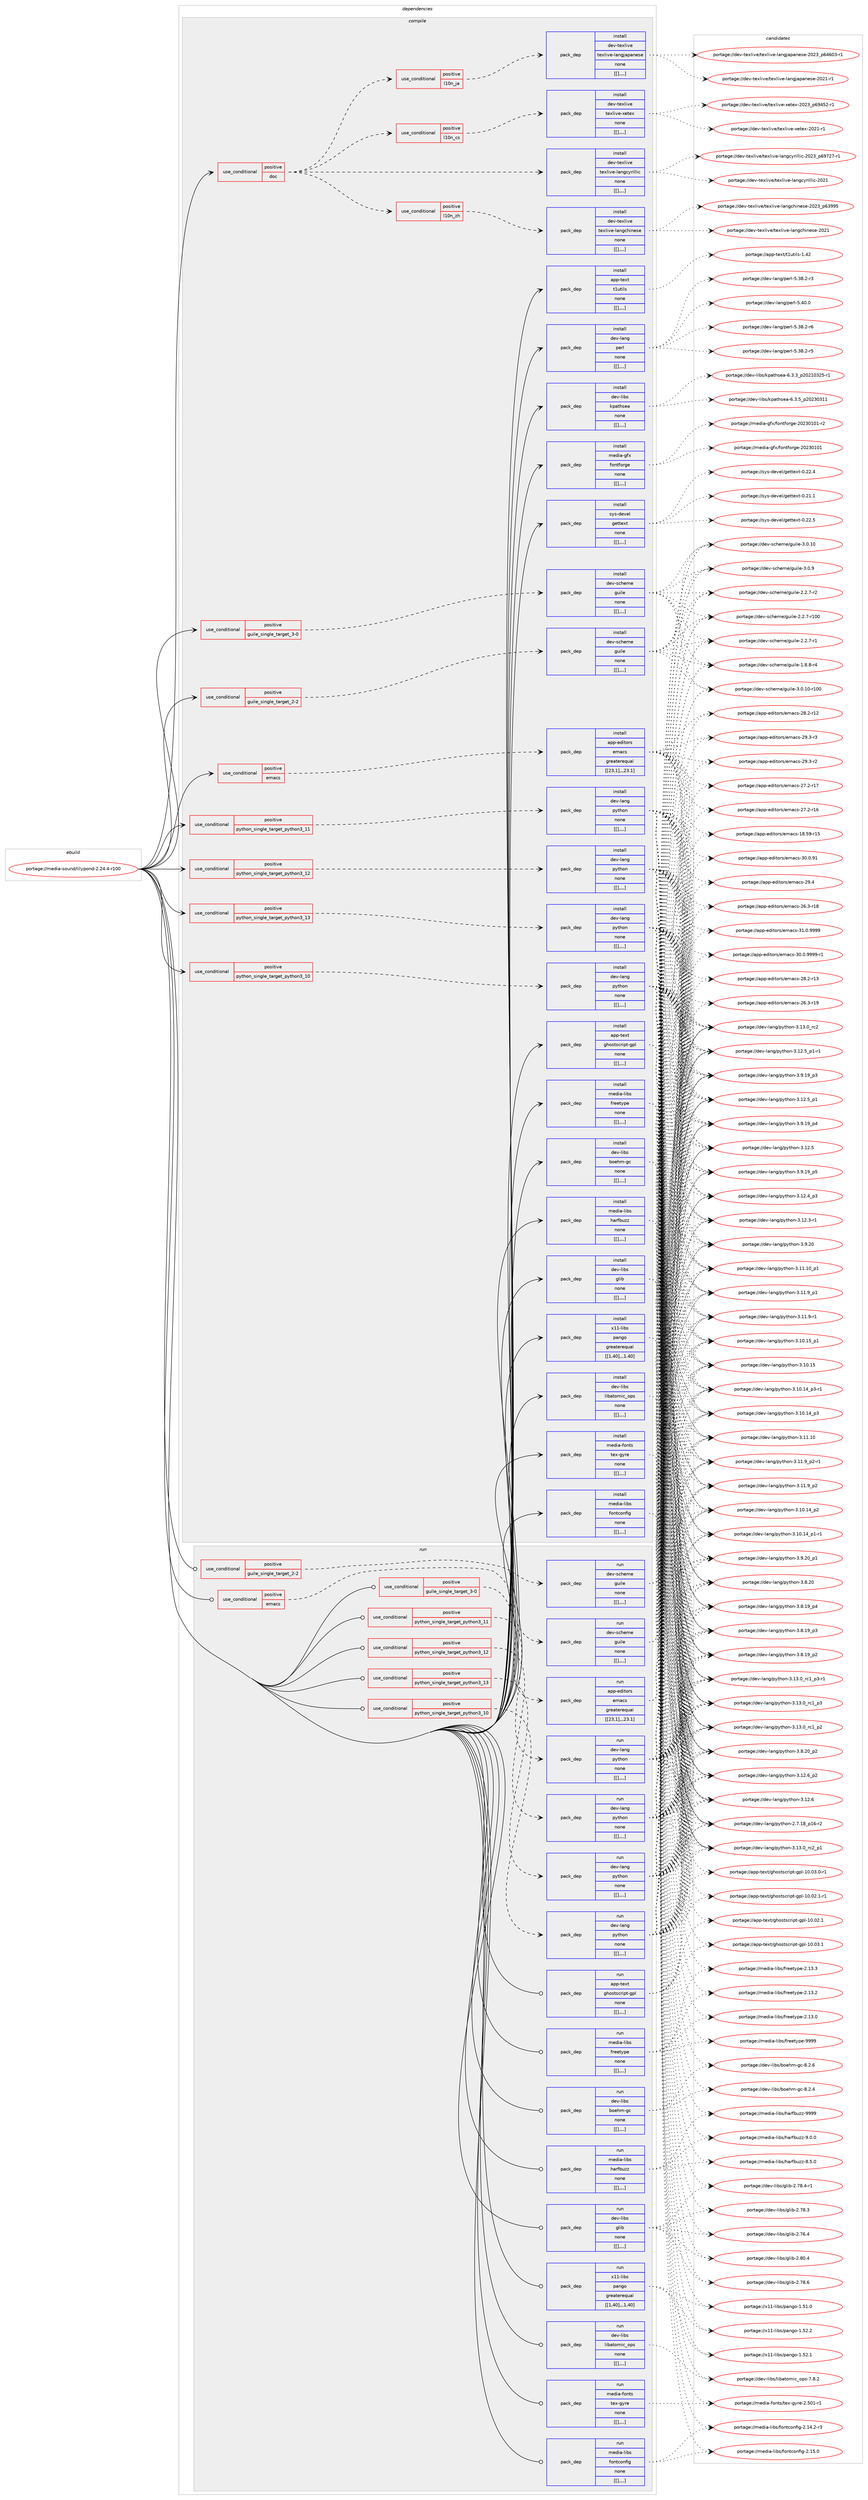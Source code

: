 digraph prolog {

# *************
# Graph options
# *************

newrank=true;
concentrate=true;
compound=true;
graph [rankdir=LR,fontname=Helvetica,fontsize=10,ranksep=1.5];#, ranksep=2.5, nodesep=0.2];
edge  [arrowhead=vee];
node  [fontname=Helvetica,fontsize=10];

# **********
# The ebuild
# **********

subgraph cluster_leftcol {
color=gray;
label=<<i>ebuild</i>>;
id [label="portage://media-sound/lilypond-2.24.4-r100", color=red, width=4, href="../media-sound/lilypond-2.24.4-r100.svg"];
}

# ****************
# The dependencies
# ****************

subgraph cluster_midcol {
color=gray;
label=<<i>dependencies</i>>;
subgraph cluster_compile {
fillcolor="#eeeeee";
style=filled;
label=<<i>compile</i>>;
subgraph cond83864 {
dependency327084 [label=<<TABLE BORDER="0" CELLBORDER="1" CELLSPACING="0" CELLPADDING="4"><TR><TD ROWSPAN="3" CELLPADDING="10">use_conditional</TD></TR><TR><TD>positive</TD></TR><TR><TD>doc</TD></TR></TABLE>>, shape=none, color=red];
subgraph pack240722 {
dependency327085 [label=<<TABLE BORDER="0" CELLBORDER="1" CELLSPACING="0" CELLPADDING="4" WIDTH="220"><TR><TD ROWSPAN="6" CELLPADDING="30">pack_dep</TD></TR><TR><TD WIDTH="110">install</TD></TR><TR><TD>dev-texlive</TD></TR><TR><TD>texlive-langcyrillic</TD></TR><TR><TD>none</TD></TR><TR><TD>[[],,,,]</TD></TR></TABLE>>, shape=none, color=blue];
}
dependency327084:e -> dependency327085:w [weight=20,style="dashed",arrowhead="vee"];
subgraph cond83865 {
dependency327086 [label=<<TABLE BORDER="0" CELLBORDER="1" CELLSPACING="0" CELLPADDING="4"><TR><TD ROWSPAN="3" CELLPADDING="10">use_conditional</TD></TR><TR><TD>positive</TD></TR><TR><TD>l10n_cs</TD></TR></TABLE>>, shape=none, color=red];
subgraph pack240723 {
dependency327087 [label=<<TABLE BORDER="0" CELLBORDER="1" CELLSPACING="0" CELLPADDING="4" WIDTH="220"><TR><TD ROWSPAN="6" CELLPADDING="30">pack_dep</TD></TR><TR><TD WIDTH="110">install</TD></TR><TR><TD>dev-texlive</TD></TR><TR><TD>texlive-xetex</TD></TR><TR><TD>none</TD></TR><TR><TD>[[],,,,]</TD></TR></TABLE>>, shape=none, color=blue];
}
dependency327086:e -> dependency327087:w [weight=20,style="dashed",arrowhead="vee"];
}
dependency327084:e -> dependency327086:w [weight=20,style="dashed",arrowhead="vee"];
subgraph cond83866 {
dependency327088 [label=<<TABLE BORDER="0" CELLBORDER="1" CELLSPACING="0" CELLPADDING="4"><TR><TD ROWSPAN="3" CELLPADDING="10">use_conditional</TD></TR><TR><TD>positive</TD></TR><TR><TD>l10n_ja</TD></TR></TABLE>>, shape=none, color=red];
subgraph pack240724 {
dependency327089 [label=<<TABLE BORDER="0" CELLBORDER="1" CELLSPACING="0" CELLPADDING="4" WIDTH="220"><TR><TD ROWSPAN="6" CELLPADDING="30">pack_dep</TD></TR><TR><TD WIDTH="110">install</TD></TR><TR><TD>dev-texlive</TD></TR><TR><TD>texlive-langjapanese</TD></TR><TR><TD>none</TD></TR><TR><TD>[[],,,,]</TD></TR></TABLE>>, shape=none, color=blue];
}
dependency327088:e -> dependency327089:w [weight=20,style="dashed",arrowhead="vee"];
}
dependency327084:e -> dependency327088:w [weight=20,style="dashed",arrowhead="vee"];
subgraph cond83867 {
dependency327090 [label=<<TABLE BORDER="0" CELLBORDER="1" CELLSPACING="0" CELLPADDING="4"><TR><TD ROWSPAN="3" CELLPADDING="10">use_conditional</TD></TR><TR><TD>positive</TD></TR><TR><TD>l10n_zh</TD></TR></TABLE>>, shape=none, color=red];
subgraph pack240725 {
dependency327091 [label=<<TABLE BORDER="0" CELLBORDER="1" CELLSPACING="0" CELLPADDING="4" WIDTH="220"><TR><TD ROWSPAN="6" CELLPADDING="30">pack_dep</TD></TR><TR><TD WIDTH="110">install</TD></TR><TR><TD>dev-texlive</TD></TR><TR><TD>texlive-langchinese</TD></TR><TR><TD>none</TD></TR><TR><TD>[[],,,,]</TD></TR></TABLE>>, shape=none, color=blue];
}
dependency327090:e -> dependency327091:w [weight=20,style="dashed",arrowhead="vee"];
}
dependency327084:e -> dependency327090:w [weight=20,style="dashed",arrowhead="vee"];
}
id:e -> dependency327084:w [weight=20,style="solid",arrowhead="vee"];
subgraph cond83868 {
dependency327092 [label=<<TABLE BORDER="0" CELLBORDER="1" CELLSPACING="0" CELLPADDING="4"><TR><TD ROWSPAN="3" CELLPADDING="10">use_conditional</TD></TR><TR><TD>positive</TD></TR><TR><TD>emacs</TD></TR></TABLE>>, shape=none, color=red];
subgraph pack240726 {
dependency327093 [label=<<TABLE BORDER="0" CELLBORDER="1" CELLSPACING="0" CELLPADDING="4" WIDTH="220"><TR><TD ROWSPAN="6" CELLPADDING="30">pack_dep</TD></TR><TR><TD WIDTH="110">install</TD></TR><TR><TD>app-editors</TD></TR><TR><TD>emacs</TD></TR><TR><TD>greaterequal</TD></TR><TR><TD>[[23,1],,,23.1]</TD></TR></TABLE>>, shape=none, color=blue];
}
dependency327092:e -> dependency327093:w [weight=20,style="dashed",arrowhead="vee"];
}
id:e -> dependency327092:w [weight=20,style="solid",arrowhead="vee"];
subgraph cond83869 {
dependency327094 [label=<<TABLE BORDER="0" CELLBORDER="1" CELLSPACING="0" CELLPADDING="4"><TR><TD ROWSPAN="3" CELLPADDING="10">use_conditional</TD></TR><TR><TD>positive</TD></TR><TR><TD>guile_single_target_2-2</TD></TR></TABLE>>, shape=none, color=red];
subgraph pack240727 {
dependency327095 [label=<<TABLE BORDER="0" CELLBORDER="1" CELLSPACING="0" CELLPADDING="4" WIDTH="220"><TR><TD ROWSPAN="6" CELLPADDING="30">pack_dep</TD></TR><TR><TD WIDTH="110">install</TD></TR><TR><TD>dev-scheme</TD></TR><TR><TD>guile</TD></TR><TR><TD>none</TD></TR><TR><TD>[[],,,,]</TD></TR></TABLE>>, shape=none, color=blue];
}
dependency327094:e -> dependency327095:w [weight=20,style="dashed",arrowhead="vee"];
}
id:e -> dependency327094:w [weight=20,style="solid",arrowhead="vee"];
subgraph cond83870 {
dependency327096 [label=<<TABLE BORDER="0" CELLBORDER="1" CELLSPACING="0" CELLPADDING="4"><TR><TD ROWSPAN="3" CELLPADDING="10">use_conditional</TD></TR><TR><TD>positive</TD></TR><TR><TD>guile_single_target_3-0</TD></TR></TABLE>>, shape=none, color=red];
subgraph pack240728 {
dependency327097 [label=<<TABLE BORDER="0" CELLBORDER="1" CELLSPACING="0" CELLPADDING="4" WIDTH="220"><TR><TD ROWSPAN="6" CELLPADDING="30">pack_dep</TD></TR><TR><TD WIDTH="110">install</TD></TR><TR><TD>dev-scheme</TD></TR><TR><TD>guile</TD></TR><TR><TD>none</TD></TR><TR><TD>[[],,,,]</TD></TR></TABLE>>, shape=none, color=blue];
}
dependency327096:e -> dependency327097:w [weight=20,style="dashed",arrowhead="vee"];
}
id:e -> dependency327096:w [weight=20,style="solid",arrowhead="vee"];
subgraph cond83871 {
dependency327098 [label=<<TABLE BORDER="0" CELLBORDER="1" CELLSPACING="0" CELLPADDING="4"><TR><TD ROWSPAN="3" CELLPADDING="10">use_conditional</TD></TR><TR><TD>positive</TD></TR><TR><TD>python_single_target_python3_10</TD></TR></TABLE>>, shape=none, color=red];
subgraph pack240729 {
dependency327099 [label=<<TABLE BORDER="0" CELLBORDER="1" CELLSPACING="0" CELLPADDING="4" WIDTH="220"><TR><TD ROWSPAN="6" CELLPADDING="30">pack_dep</TD></TR><TR><TD WIDTH="110">install</TD></TR><TR><TD>dev-lang</TD></TR><TR><TD>python</TD></TR><TR><TD>none</TD></TR><TR><TD>[[],,,,]</TD></TR></TABLE>>, shape=none, color=blue];
}
dependency327098:e -> dependency327099:w [weight=20,style="dashed",arrowhead="vee"];
}
id:e -> dependency327098:w [weight=20,style="solid",arrowhead="vee"];
subgraph cond83872 {
dependency327100 [label=<<TABLE BORDER="0" CELLBORDER="1" CELLSPACING="0" CELLPADDING="4"><TR><TD ROWSPAN="3" CELLPADDING="10">use_conditional</TD></TR><TR><TD>positive</TD></TR><TR><TD>python_single_target_python3_11</TD></TR></TABLE>>, shape=none, color=red];
subgraph pack240730 {
dependency327101 [label=<<TABLE BORDER="0" CELLBORDER="1" CELLSPACING="0" CELLPADDING="4" WIDTH="220"><TR><TD ROWSPAN="6" CELLPADDING="30">pack_dep</TD></TR><TR><TD WIDTH="110">install</TD></TR><TR><TD>dev-lang</TD></TR><TR><TD>python</TD></TR><TR><TD>none</TD></TR><TR><TD>[[],,,,]</TD></TR></TABLE>>, shape=none, color=blue];
}
dependency327100:e -> dependency327101:w [weight=20,style="dashed",arrowhead="vee"];
}
id:e -> dependency327100:w [weight=20,style="solid",arrowhead="vee"];
subgraph cond83873 {
dependency327102 [label=<<TABLE BORDER="0" CELLBORDER="1" CELLSPACING="0" CELLPADDING="4"><TR><TD ROWSPAN="3" CELLPADDING="10">use_conditional</TD></TR><TR><TD>positive</TD></TR><TR><TD>python_single_target_python3_12</TD></TR></TABLE>>, shape=none, color=red];
subgraph pack240731 {
dependency327103 [label=<<TABLE BORDER="0" CELLBORDER="1" CELLSPACING="0" CELLPADDING="4" WIDTH="220"><TR><TD ROWSPAN="6" CELLPADDING="30">pack_dep</TD></TR><TR><TD WIDTH="110">install</TD></TR><TR><TD>dev-lang</TD></TR><TR><TD>python</TD></TR><TR><TD>none</TD></TR><TR><TD>[[],,,,]</TD></TR></TABLE>>, shape=none, color=blue];
}
dependency327102:e -> dependency327103:w [weight=20,style="dashed",arrowhead="vee"];
}
id:e -> dependency327102:w [weight=20,style="solid",arrowhead="vee"];
subgraph cond83874 {
dependency327104 [label=<<TABLE BORDER="0" CELLBORDER="1" CELLSPACING="0" CELLPADDING="4"><TR><TD ROWSPAN="3" CELLPADDING="10">use_conditional</TD></TR><TR><TD>positive</TD></TR><TR><TD>python_single_target_python3_13</TD></TR></TABLE>>, shape=none, color=red];
subgraph pack240732 {
dependency327105 [label=<<TABLE BORDER="0" CELLBORDER="1" CELLSPACING="0" CELLPADDING="4" WIDTH="220"><TR><TD ROWSPAN="6" CELLPADDING="30">pack_dep</TD></TR><TR><TD WIDTH="110">install</TD></TR><TR><TD>dev-lang</TD></TR><TR><TD>python</TD></TR><TR><TD>none</TD></TR><TR><TD>[[],,,,]</TD></TR></TABLE>>, shape=none, color=blue];
}
dependency327104:e -> dependency327105:w [weight=20,style="dashed",arrowhead="vee"];
}
id:e -> dependency327104:w [weight=20,style="solid",arrowhead="vee"];
subgraph pack240733 {
dependency327106 [label=<<TABLE BORDER="0" CELLBORDER="1" CELLSPACING="0" CELLPADDING="4" WIDTH="220"><TR><TD ROWSPAN="6" CELLPADDING="30">pack_dep</TD></TR><TR><TD WIDTH="110">install</TD></TR><TR><TD>app-text</TD></TR><TR><TD>ghostscript-gpl</TD></TR><TR><TD>none</TD></TR><TR><TD>[[],,,,]</TD></TR></TABLE>>, shape=none, color=blue];
}
id:e -> dependency327106:w [weight=20,style="solid",arrowhead="vee"];
subgraph pack240734 {
dependency327107 [label=<<TABLE BORDER="0" CELLBORDER="1" CELLSPACING="0" CELLPADDING="4" WIDTH="220"><TR><TD ROWSPAN="6" CELLPADDING="30">pack_dep</TD></TR><TR><TD WIDTH="110">install</TD></TR><TR><TD>app-text</TD></TR><TR><TD>t1utils</TD></TR><TR><TD>none</TD></TR><TR><TD>[[],,,,]</TD></TR></TABLE>>, shape=none, color=blue];
}
id:e -> dependency327107:w [weight=20,style="solid",arrowhead="vee"];
subgraph pack240735 {
dependency327108 [label=<<TABLE BORDER="0" CELLBORDER="1" CELLSPACING="0" CELLPADDING="4" WIDTH="220"><TR><TD ROWSPAN="6" CELLPADDING="30">pack_dep</TD></TR><TR><TD WIDTH="110">install</TD></TR><TR><TD>dev-lang</TD></TR><TR><TD>perl</TD></TR><TR><TD>none</TD></TR><TR><TD>[[],,,,]</TD></TR></TABLE>>, shape=none, color=blue];
}
id:e -> dependency327108:w [weight=20,style="solid",arrowhead="vee"];
subgraph pack240736 {
dependency327109 [label=<<TABLE BORDER="0" CELLBORDER="1" CELLSPACING="0" CELLPADDING="4" WIDTH="220"><TR><TD ROWSPAN="6" CELLPADDING="30">pack_dep</TD></TR><TR><TD WIDTH="110">install</TD></TR><TR><TD>dev-libs</TD></TR><TR><TD>boehm-gc</TD></TR><TR><TD>none</TD></TR><TR><TD>[[],,,,]</TD></TR></TABLE>>, shape=none, color=blue];
}
id:e -> dependency327109:w [weight=20,style="solid",arrowhead="vee"];
subgraph pack240737 {
dependency327110 [label=<<TABLE BORDER="0" CELLBORDER="1" CELLSPACING="0" CELLPADDING="4" WIDTH="220"><TR><TD ROWSPAN="6" CELLPADDING="30">pack_dep</TD></TR><TR><TD WIDTH="110">install</TD></TR><TR><TD>dev-libs</TD></TR><TR><TD>glib</TD></TR><TR><TD>none</TD></TR><TR><TD>[[],,,,]</TD></TR></TABLE>>, shape=none, color=blue];
}
id:e -> dependency327110:w [weight=20,style="solid",arrowhead="vee"];
subgraph pack240738 {
dependency327111 [label=<<TABLE BORDER="0" CELLBORDER="1" CELLSPACING="0" CELLPADDING="4" WIDTH="220"><TR><TD ROWSPAN="6" CELLPADDING="30">pack_dep</TD></TR><TR><TD WIDTH="110">install</TD></TR><TR><TD>dev-libs</TD></TR><TR><TD>kpathsea</TD></TR><TR><TD>none</TD></TR><TR><TD>[[],,,,]</TD></TR></TABLE>>, shape=none, color=blue];
}
id:e -> dependency327111:w [weight=20,style="solid",arrowhead="vee"];
subgraph pack240739 {
dependency327112 [label=<<TABLE BORDER="0" CELLBORDER="1" CELLSPACING="0" CELLPADDING="4" WIDTH="220"><TR><TD ROWSPAN="6" CELLPADDING="30">pack_dep</TD></TR><TR><TD WIDTH="110">install</TD></TR><TR><TD>dev-libs</TD></TR><TR><TD>libatomic_ops</TD></TR><TR><TD>none</TD></TR><TR><TD>[[],,,,]</TD></TR></TABLE>>, shape=none, color=blue];
}
id:e -> dependency327112:w [weight=20,style="solid",arrowhead="vee"];
subgraph pack240740 {
dependency327113 [label=<<TABLE BORDER="0" CELLBORDER="1" CELLSPACING="0" CELLPADDING="4" WIDTH="220"><TR><TD ROWSPAN="6" CELLPADDING="30">pack_dep</TD></TR><TR><TD WIDTH="110">install</TD></TR><TR><TD>media-fonts</TD></TR><TR><TD>tex-gyre</TD></TR><TR><TD>none</TD></TR><TR><TD>[[],,,,]</TD></TR></TABLE>>, shape=none, color=blue];
}
id:e -> dependency327113:w [weight=20,style="solid",arrowhead="vee"];
subgraph pack240741 {
dependency327114 [label=<<TABLE BORDER="0" CELLBORDER="1" CELLSPACING="0" CELLPADDING="4" WIDTH="220"><TR><TD ROWSPAN="6" CELLPADDING="30">pack_dep</TD></TR><TR><TD WIDTH="110">install</TD></TR><TR><TD>media-gfx</TD></TR><TR><TD>fontforge</TD></TR><TR><TD>none</TD></TR><TR><TD>[[],,,,]</TD></TR></TABLE>>, shape=none, color=blue];
}
id:e -> dependency327114:w [weight=20,style="solid",arrowhead="vee"];
subgraph pack240742 {
dependency327115 [label=<<TABLE BORDER="0" CELLBORDER="1" CELLSPACING="0" CELLPADDING="4" WIDTH="220"><TR><TD ROWSPAN="6" CELLPADDING="30">pack_dep</TD></TR><TR><TD WIDTH="110">install</TD></TR><TR><TD>media-libs</TD></TR><TR><TD>fontconfig</TD></TR><TR><TD>none</TD></TR><TR><TD>[[],,,,]</TD></TR></TABLE>>, shape=none, color=blue];
}
id:e -> dependency327115:w [weight=20,style="solid",arrowhead="vee"];
subgraph pack240743 {
dependency327116 [label=<<TABLE BORDER="0" CELLBORDER="1" CELLSPACING="0" CELLPADDING="4" WIDTH="220"><TR><TD ROWSPAN="6" CELLPADDING="30">pack_dep</TD></TR><TR><TD WIDTH="110">install</TD></TR><TR><TD>media-libs</TD></TR><TR><TD>freetype</TD></TR><TR><TD>none</TD></TR><TR><TD>[[],,,,]</TD></TR></TABLE>>, shape=none, color=blue];
}
id:e -> dependency327116:w [weight=20,style="solid",arrowhead="vee"];
subgraph pack240744 {
dependency327117 [label=<<TABLE BORDER="0" CELLBORDER="1" CELLSPACING="0" CELLPADDING="4" WIDTH="220"><TR><TD ROWSPAN="6" CELLPADDING="30">pack_dep</TD></TR><TR><TD WIDTH="110">install</TD></TR><TR><TD>media-libs</TD></TR><TR><TD>harfbuzz</TD></TR><TR><TD>none</TD></TR><TR><TD>[[],,,,]</TD></TR></TABLE>>, shape=none, color=blue];
}
id:e -> dependency327117:w [weight=20,style="solid",arrowhead="vee"];
subgraph pack240745 {
dependency327118 [label=<<TABLE BORDER="0" CELLBORDER="1" CELLSPACING="0" CELLPADDING="4" WIDTH="220"><TR><TD ROWSPAN="6" CELLPADDING="30">pack_dep</TD></TR><TR><TD WIDTH="110">install</TD></TR><TR><TD>sys-devel</TD></TR><TR><TD>gettext</TD></TR><TR><TD>none</TD></TR><TR><TD>[[],,,,]</TD></TR></TABLE>>, shape=none, color=blue];
}
id:e -> dependency327118:w [weight=20,style="solid",arrowhead="vee"];
subgraph pack240746 {
dependency327119 [label=<<TABLE BORDER="0" CELLBORDER="1" CELLSPACING="0" CELLPADDING="4" WIDTH="220"><TR><TD ROWSPAN="6" CELLPADDING="30">pack_dep</TD></TR><TR><TD WIDTH="110">install</TD></TR><TR><TD>x11-libs</TD></TR><TR><TD>pango</TD></TR><TR><TD>greaterequal</TD></TR><TR><TD>[[1,40],,,1.40]</TD></TR></TABLE>>, shape=none, color=blue];
}
id:e -> dependency327119:w [weight=20,style="solid",arrowhead="vee"];
}
subgraph cluster_compileandrun {
fillcolor="#eeeeee";
style=filled;
label=<<i>compile and run</i>>;
}
subgraph cluster_run {
fillcolor="#eeeeee";
style=filled;
label=<<i>run</i>>;
subgraph cond83875 {
dependency327120 [label=<<TABLE BORDER="0" CELLBORDER="1" CELLSPACING="0" CELLPADDING="4"><TR><TD ROWSPAN="3" CELLPADDING="10">use_conditional</TD></TR><TR><TD>positive</TD></TR><TR><TD>emacs</TD></TR></TABLE>>, shape=none, color=red];
subgraph pack240747 {
dependency327121 [label=<<TABLE BORDER="0" CELLBORDER="1" CELLSPACING="0" CELLPADDING="4" WIDTH="220"><TR><TD ROWSPAN="6" CELLPADDING="30">pack_dep</TD></TR><TR><TD WIDTH="110">run</TD></TR><TR><TD>app-editors</TD></TR><TR><TD>emacs</TD></TR><TR><TD>greaterequal</TD></TR><TR><TD>[[23,1],,,23.1]</TD></TR></TABLE>>, shape=none, color=blue];
}
dependency327120:e -> dependency327121:w [weight=20,style="dashed",arrowhead="vee"];
}
id:e -> dependency327120:w [weight=20,style="solid",arrowhead="odot"];
subgraph cond83876 {
dependency327122 [label=<<TABLE BORDER="0" CELLBORDER="1" CELLSPACING="0" CELLPADDING="4"><TR><TD ROWSPAN="3" CELLPADDING="10">use_conditional</TD></TR><TR><TD>positive</TD></TR><TR><TD>guile_single_target_2-2</TD></TR></TABLE>>, shape=none, color=red];
subgraph pack240748 {
dependency327123 [label=<<TABLE BORDER="0" CELLBORDER="1" CELLSPACING="0" CELLPADDING="4" WIDTH="220"><TR><TD ROWSPAN="6" CELLPADDING="30">pack_dep</TD></TR><TR><TD WIDTH="110">run</TD></TR><TR><TD>dev-scheme</TD></TR><TR><TD>guile</TD></TR><TR><TD>none</TD></TR><TR><TD>[[],,,,]</TD></TR></TABLE>>, shape=none, color=blue];
}
dependency327122:e -> dependency327123:w [weight=20,style="dashed",arrowhead="vee"];
}
id:e -> dependency327122:w [weight=20,style="solid",arrowhead="odot"];
subgraph cond83877 {
dependency327124 [label=<<TABLE BORDER="0" CELLBORDER="1" CELLSPACING="0" CELLPADDING="4"><TR><TD ROWSPAN="3" CELLPADDING="10">use_conditional</TD></TR><TR><TD>positive</TD></TR><TR><TD>guile_single_target_3-0</TD></TR></TABLE>>, shape=none, color=red];
subgraph pack240749 {
dependency327125 [label=<<TABLE BORDER="0" CELLBORDER="1" CELLSPACING="0" CELLPADDING="4" WIDTH="220"><TR><TD ROWSPAN="6" CELLPADDING="30">pack_dep</TD></TR><TR><TD WIDTH="110">run</TD></TR><TR><TD>dev-scheme</TD></TR><TR><TD>guile</TD></TR><TR><TD>none</TD></TR><TR><TD>[[],,,,]</TD></TR></TABLE>>, shape=none, color=blue];
}
dependency327124:e -> dependency327125:w [weight=20,style="dashed",arrowhead="vee"];
}
id:e -> dependency327124:w [weight=20,style="solid",arrowhead="odot"];
subgraph cond83878 {
dependency327126 [label=<<TABLE BORDER="0" CELLBORDER="1" CELLSPACING="0" CELLPADDING="4"><TR><TD ROWSPAN="3" CELLPADDING="10">use_conditional</TD></TR><TR><TD>positive</TD></TR><TR><TD>python_single_target_python3_10</TD></TR></TABLE>>, shape=none, color=red];
subgraph pack240750 {
dependency327127 [label=<<TABLE BORDER="0" CELLBORDER="1" CELLSPACING="0" CELLPADDING="4" WIDTH="220"><TR><TD ROWSPAN="6" CELLPADDING="30">pack_dep</TD></TR><TR><TD WIDTH="110">run</TD></TR><TR><TD>dev-lang</TD></TR><TR><TD>python</TD></TR><TR><TD>none</TD></TR><TR><TD>[[],,,,]</TD></TR></TABLE>>, shape=none, color=blue];
}
dependency327126:e -> dependency327127:w [weight=20,style="dashed",arrowhead="vee"];
}
id:e -> dependency327126:w [weight=20,style="solid",arrowhead="odot"];
subgraph cond83879 {
dependency327128 [label=<<TABLE BORDER="0" CELLBORDER="1" CELLSPACING="0" CELLPADDING="4"><TR><TD ROWSPAN="3" CELLPADDING="10">use_conditional</TD></TR><TR><TD>positive</TD></TR><TR><TD>python_single_target_python3_11</TD></TR></TABLE>>, shape=none, color=red];
subgraph pack240751 {
dependency327129 [label=<<TABLE BORDER="0" CELLBORDER="1" CELLSPACING="0" CELLPADDING="4" WIDTH="220"><TR><TD ROWSPAN="6" CELLPADDING="30">pack_dep</TD></TR><TR><TD WIDTH="110">run</TD></TR><TR><TD>dev-lang</TD></TR><TR><TD>python</TD></TR><TR><TD>none</TD></TR><TR><TD>[[],,,,]</TD></TR></TABLE>>, shape=none, color=blue];
}
dependency327128:e -> dependency327129:w [weight=20,style="dashed",arrowhead="vee"];
}
id:e -> dependency327128:w [weight=20,style="solid",arrowhead="odot"];
subgraph cond83880 {
dependency327130 [label=<<TABLE BORDER="0" CELLBORDER="1" CELLSPACING="0" CELLPADDING="4"><TR><TD ROWSPAN="3" CELLPADDING="10">use_conditional</TD></TR><TR><TD>positive</TD></TR><TR><TD>python_single_target_python3_12</TD></TR></TABLE>>, shape=none, color=red];
subgraph pack240752 {
dependency327131 [label=<<TABLE BORDER="0" CELLBORDER="1" CELLSPACING="0" CELLPADDING="4" WIDTH="220"><TR><TD ROWSPAN="6" CELLPADDING="30">pack_dep</TD></TR><TR><TD WIDTH="110">run</TD></TR><TR><TD>dev-lang</TD></TR><TR><TD>python</TD></TR><TR><TD>none</TD></TR><TR><TD>[[],,,,]</TD></TR></TABLE>>, shape=none, color=blue];
}
dependency327130:e -> dependency327131:w [weight=20,style="dashed",arrowhead="vee"];
}
id:e -> dependency327130:w [weight=20,style="solid",arrowhead="odot"];
subgraph cond83881 {
dependency327132 [label=<<TABLE BORDER="0" CELLBORDER="1" CELLSPACING="0" CELLPADDING="4"><TR><TD ROWSPAN="3" CELLPADDING="10">use_conditional</TD></TR><TR><TD>positive</TD></TR><TR><TD>python_single_target_python3_13</TD></TR></TABLE>>, shape=none, color=red];
subgraph pack240753 {
dependency327133 [label=<<TABLE BORDER="0" CELLBORDER="1" CELLSPACING="0" CELLPADDING="4" WIDTH="220"><TR><TD ROWSPAN="6" CELLPADDING="30">pack_dep</TD></TR><TR><TD WIDTH="110">run</TD></TR><TR><TD>dev-lang</TD></TR><TR><TD>python</TD></TR><TR><TD>none</TD></TR><TR><TD>[[],,,,]</TD></TR></TABLE>>, shape=none, color=blue];
}
dependency327132:e -> dependency327133:w [weight=20,style="dashed",arrowhead="vee"];
}
id:e -> dependency327132:w [weight=20,style="solid",arrowhead="odot"];
subgraph pack240754 {
dependency327134 [label=<<TABLE BORDER="0" CELLBORDER="1" CELLSPACING="0" CELLPADDING="4" WIDTH="220"><TR><TD ROWSPAN="6" CELLPADDING="30">pack_dep</TD></TR><TR><TD WIDTH="110">run</TD></TR><TR><TD>app-text</TD></TR><TR><TD>ghostscript-gpl</TD></TR><TR><TD>none</TD></TR><TR><TD>[[],,,,]</TD></TR></TABLE>>, shape=none, color=blue];
}
id:e -> dependency327134:w [weight=20,style="solid",arrowhead="odot"];
subgraph pack240755 {
dependency327135 [label=<<TABLE BORDER="0" CELLBORDER="1" CELLSPACING="0" CELLPADDING="4" WIDTH="220"><TR><TD ROWSPAN="6" CELLPADDING="30">pack_dep</TD></TR><TR><TD WIDTH="110">run</TD></TR><TR><TD>dev-libs</TD></TR><TR><TD>boehm-gc</TD></TR><TR><TD>none</TD></TR><TR><TD>[[],,,,]</TD></TR></TABLE>>, shape=none, color=blue];
}
id:e -> dependency327135:w [weight=20,style="solid",arrowhead="odot"];
subgraph pack240756 {
dependency327136 [label=<<TABLE BORDER="0" CELLBORDER="1" CELLSPACING="0" CELLPADDING="4" WIDTH="220"><TR><TD ROWSPAN="6" CELLPADDING="30">pack_dep</TD></TR><TR><TD WIDTH="110">run</TD></TR><TR><TD>dev-libs</TD></TR><TR><TD>glib</TD></TR><TR><TD>none</TD></TR><TR><TD>[[],,,,]</TD></TR></TABLE>>, shape=none, color=blue];
}
id:e -> dependency327136:w [weight=20,style="solid",arrowhead="odot"];
subgraph pack240757 {
dependency327137 [label=<<TABLE BORDER="0" CELLBORDER="1" CELLSPACING="0" CELLPADDING="4" WIDTH="220"><TR><TD ROWSPAN="6" CELLPADDING="30">pack_dep</TD></TR><TR><TD WIDTH="110">run</TD></TR><TR><TD>dev-libs</TD></TR><TR><TD>libatomic_ops</TD></TR><TR><TD>none</TD></TR><TR><TD>[[],,,,]</TD></TR></TABLE>>, shape=none, color=blue];
}
id:e -> dependency327137:w [weight=20,style="solid",arrowhead="odot"];
subgraph pack240758 {
dependency327138 [label=<<TABLE BORDER="0" CELLBORDER="1" CELLSPACING="0" CELLPADDING="4" WIDTH="220"><TR><TD ROWSPAN="6" CELLPADDING="30">pack_dep</TD></TR><TR><TD WIDTH="110">run</TD></TR><TR><TD>media-fonts</TD></TR><TR><TD>tex-gyre</TD></TR><TR><TD>none</TD></TR><TR><TD>[[],,,,]</TD></TR></TABLE>>, shape=none, color=blue];
}
id:e -> dependency327138:w [weight=20,style="solid",arrowhead="odot"];
subgraph pack240759 {
dependency327139 [label=<<TABLE BORDER="0" CELLBORDER="1" CELLSPACING="0" CELLPADDING="4" WIDTH="220"><TR><TD ROWSPAN="6" CELLPADDING="30">pack_dep</TD></TR><TR><TD WIDTH="110">run</TD></TR><TR><TD>media-libs</TD></TR><TR><TD>fontconfig</TD></TR><TR><TD>none</TD></TR><TR><TD>[[],,,,]</TD></TR></TABLE>>, shape=none, color=blue];
}
id:e -> dependency327139:w [weight=20,style="solid",arrowhead="odot"];
subgraph pack240760 {
dependency327140 [label=<<TABLE BORDER="0" CELLBORDER="1" CELLSPACING="0" CELLPADDING="4" WIDTH="220"><TR><TD ROWSPAN="6" CELLPADDING="30">pack_dep</TD></TR><TR><TD WIDTH="110">run</TD></TR><TR><TD>media-libs</TD></TR><TR><TD>freetype</TD></TR><TR><TD>none</TD></TR><TR><TD>[[],,,,]</TD></TR></TABLE>>, shape=none, color=blue];
}
id:e -> dependency327140:w [weight=20,style="solid",arrowhead="odot"];
subgraph pack240761 {
dependency327141 [label=<<TABLE BORDER="0" CELLBORDER="1" CELLSPACING="0" CELLPADDING="4" WIDTH="220"><TR><TD ROWSPAN="6" CELLPADDING="30">pack_dep</TD></TR><TR><TD WIDTH="110">run</TD></TR><TR><TD>media-libs</TD></TR><TR><TD>harfbuzz</TD></TR><TR><TD>none</TD></TR><TR><TD>[[],,,,]</TD></TR></TABLE>>, shape=none, color=blue];
}
id:e -> dependency327141:w [weight=20,style="solid",arrowhead="odot"];
subgraph pack240762 {
dependency327142 [label=<<TABLE BORDER="0" CELLBORDER="1" CELLSPACING="0" CELLPADDING="4" WIDTH="220"><TR><TD ROWSPAN="6" CELLPADDING="30">pack_dep</TD></TR><TR><TD WIDTH="110">run</TD></TR><TR><TD>x11-libs</TD></TR><TR><TD>pango</TD></TR><TR><TD>greaterequal</TD></TR><TR><TD>[[1,40],,,1.40]</TD></TR></TABLE>>, shape=none, color=blue];
}
id:e -> dependency327142:w [weight=20,style="solid",arrowhead="odot"];
}
}

# **************
# The candidates
# **************

subgraph cluster_choices {
rank=same;
color=gray;
label=<<i>candidates</i>>;

subgraph choice240722 {
color=black;
nodesep=1;
choice10010111845116101120108105118101471161011201081051181014510897110103991211141051081081059945504850519511254575550554511449 [label="portage://dev-texlive/texlive-langcyrillic-2023_p69727-r1", color=red, width=4,href="../dev-texlive/texlive-langcyrillic-2023_p69727-r1.svg"];
choice1001011184511610112010810511810147116101120108105118101451089711010399121114105108108105994550485049 [label="portage://dev-texlive/texlive-langcyrillic-2021", color=red, width=4,href="../dev-texlive/texlive-langcyrillic-2021.svg"];
dependency327085:e -> choice10010111845116101120108105118101471161011201081051181014510897110103991211141051081081059945504850519511254575550554511449:w [style=dotted,weight="100"];
dependency327085:e -> choice1001011184511610112010810511810147116101120108105118101451089711010399121114105108108105994550485049:w [style=dotted,weight="100"];
}
subgraph choice240723 {
color=black;
nodesep=1;
choice10010111845116101120108105118101471161011201081051181014512010111610112045504850519511254575253504511449 [label="portage://dev-texlive/texlive-xetex-2023_p69452-r1", color=red, width=4,href="../dev-texlive/texlive-xetex-2023_p69452-r1.svg"];
choice10010111845116101120108105118101471161011201081051181014512010111610112045504850494511449 [label="portage://dev-texlive/texlive-xetex-2021-r1", color=red, width=4,href="../dev-texlive/texlive-xetex-2021-r1.svg"];
dependency327087:e -> choice10010111845116101120108105118101471161011201081051181014512010111610112045504850519511254575253504511449:w [style=dotted,weight="100"];
dependency327087:e -> choice10010111845116101120108105118101471161011201081051181014512010111610112045504850494511449:w [style=dotted,weight="100"];
}
subgraph choice240724 {
color=black;
nodesep=1;
choice10010111845116101120108105118101471161011201081051181014510897110103106971129711010111510145504850519511254525448514511449 [label="portage://dev-texlive/texlive-langjapanese-2023_p64603-r1", color=red, width=4,href="../dev-texlive/texlive-langjapanese-2023_p64603-r1.svg"];
choice10010111845116101120108105118101471161011201081051181014510897110103106971129711010111510145504850494511449 [label="portage://dev-texlive/texlive-langjapanese-2021-r1", color=red, width=4,href="../dev-texlive/texlive-langjapanese-2021-r1.svg"];
dependency327089:e -> choice10010111845116101120108105118101471161011201081051181014510897110103106971129711010111510145504850519511254525448514511449:w [style=dotted,weight="100"];
dependency327089:e -> choice10010111845116101120108105118101471161011201081051181014510897110103106971129711010111510145504850494511449:w [style=dotted,weight="100"];
}
subgraph choice240725 {
color=black;
nodesep=1;
choice10010111845116101120108105118101471161011201081051181014510897110103991041051101011151014550485051951125451575753 [label="portage://dev-texlive/texlive-langchinese-2023_p63995", color=red, width=4,href="../dev-texlive/texlive-langchinese-2023_p63995.svg"];
choice10010111845116101120108105118101471161011201081051181014510897110103991041051101011151014550485049 [label="portage://dev-texlive/texlive-langchinese-2021", color=red, width=4,href="../dev-texlive/texlive-langchinese-2021.svg"];
dependency327091:e -> choice10010111845116101120108105118101471161011201081051181014510897110103991041051101011151014550485051951125451575753:w [style=dotted,weight="100"];
dependency327091:e -> choice10010111845116101120108105118101471161011201081051181014510897110103991041051101011151014550485049:w [style=dotted,weight="100"];
}
subgraph choice240726 {
color=black;
nodesep=1;
choice971121124510110010511611111411547101109979911545514946484657575757 [label="portage://app-editors/emacs-31.0.9999", color=red, width=4,href="../app-editors/emacs-31.0.9999.svg"];
choice9711211245101100105116111114115471011099799115455148464846575757574511449 [label="portage://app-editors/emacs-30.0.9999-r1", color=red, width=4,href="../app-editors/emacs-30.0.9999-r1.svg"];
choice97112112451011001051161111141154710110997991154551484648465749 [label="portage://app-editors/emacs-30.0.91", color=red, width=4,href="../app-editors/emacs-30.0.91.svg"];
choice97112112451011001051161111141154710110997991154550574652 [label="portage://app-editors/emacs-29.4", color=red, width=4,href="../app-editors/emacs-29.4.svg"];
choice971121124510110010511611111411547101109979911545505746514511451 [label="portage://app-editors/emacs-29.3-r3", color=red, width=4,href="../app-editors/emacs-29.3-r3.svg"];
choice971121124510110010511611111411547101109979911545505746514511450 [label="portage://app-editors/emacs-29.3-r2", color=red, width=4,href="../app-editors/emacs-29.3-r2.svg"];
choice97112112451011001051161111141154710110997991154550564650451144951 [label="portage://app-editors/emacs-28.2-r13", color=red, width=4,href="../app-editors/emacs-28.2-r13.svg"];
choice97112112451011001051161111141154710110997991154550564650451144950 [label="portage://app-editors/emacs-28.2-r12", color=red, width=4,href="../app-editors/emacs-28.2-r12.svg"];
choice97112112451011001051161111141154710110997991154550554650451144955 [label="portage://app-editors/emacs-27.2-r17", color=red, width=4,href="../app-editors/emacs-27.2-r17.svg"];
choice97112112451011001051161111141154710110997991154550554650451144954 [label="portage://app-editors/emacs-27.2-r16", color=red, width=4,href="../app-editors/emacs-27.2-r16.svg"];
choice97112112451011001051161111141154710110997991154550544651451144957 [label="portage://app-editors/emacs-26.3-r19", color=red, width=4,href="../app-editors/emacs-26.3-r19.svg"];
choice97112112451011001051161111141154710110997991154550544651451144956 [label="portage://app-editors/emacs-26.3-r18", color=red, width=4,href="../app-editors/emacs-26.3-r18.svg"];
choice9711211245101100105116111114115471011099799115454956465357451144953 [label="portage://app-editors/emacs-18.59-r15", color=red, width=4,href="../app-editors/emacs-18.59-r15.svg"];
dependency327093:e -> choice971121124510110010511611111411547101109979911545514946484657575757:w [style=dotted,weight="100"];
dependency327093:e -> choice9711211245101100105116111114115471011099799115455148464846575757574511449:w [style=dotted,weight="100"];
dependency327093:e -> choice97112112451011001051161111141154710110997991154551484648465749:w [style=dotted,weight="100"];
dependency327093:e -> choice97112112451011001051161111141154710110997991154550574652:w [style=dotted,weight="100"];
dependency327093:e -> choice971121124510110010511611111411547101109979911545505746514511451:w [style=dotted,weight="100"];
dependency327093:e -> choice971121124510110010511611111411547101109979911545505746514511450:w [style=dotted,weight="100"];
dependency327093:e -> choice97112112451011001051161111141154710110997991154550564650451144951:w [style=dotted,weight="100"];
dependency327093:e -> choice97112112451011001051161111141154710110997991154550564650451144950:w [style=dotted,weight="100"];
dependency327093:e -> choice97112112451011001051161111141154710110997991154550554650451144955:w [style=dotted,weight="100"];
dependency327093:e -> choice97112112451011001051161111141154710110997991154550554650451144954:w [style=dotted,weight="100"];
dependency327093:e -> choice97112112451011001051161111141154710110997991154550544651451144957:w [style=dotted,weight="100"];
dependency327093:e -> choice97112112451011001051161111141154710110997991154550544651451144956:w [style=dotted,weight="100"];
dependency327093:e -> choice9711211245101100105116111114115471011099799115454956465357451144953:w [style=dotted,weight="100"];
}
subgraph choice240727 {
color=black;
nodesep=1;
choice1001011184511599104101109101471031171051081014551464846494845114494848 [label="portage://dev-scheme/guile-3.0.10-r100", color=red, width=4,href="../dev-scheme/guile-3.0.10-r100.svg"];
choice10010111845115991041011091014710311710510810145514648464948 [label="portage://dev-scheme/guile-3.0.10", color=red, width=4,href="../dev-scheme/guile-3.0.10.svg"];
choice100101118451159910410110910147103117105108101455146484657 [label="portage://dev-scheme/guile-3.0.9", color=red, width=4,href="../dev-scheme/guile-3.0.9.svg"];
choice1001011184511599104101109101471031171051081014550465046554511450 [label="portage://dev-scheme/guile-2.2.7-r2", color=red, width=4,href="../dev-scheme/guile-2.2.7-r2.svg"];
choice10010111845115991041011091014710311710510810145504650465545114494848 [label="portage://dev-scheme/guile-2.2.7-r100", color=red, width=4,href="../dev-scheme/guile-2.2.7-r100.svg"];
choice1001011184511599104101109101471031171051081014550465046554511449 [label="portage://dev-scheme/guile-2.2.7-r1", color=red, width=4,href="../dev-scheme/guile-2.2.7-r1.svg"];
choice1001011184511599104101109101471031171051081014549465646564511452 [label="portage://dev-scheme/guile-1.8.8-r4", color=red, width=4,href="../dev-scheme/guile-1.8.8-r4.svg"];
dependency327095:e -> choice1001011184511599104101109101471031171051081014551464846494845114494848:w [style=dotted,weight="100"];
dependency327095:e -> choice10010111845115991041011091014710311710510810145514648464948:w [style=dotted,weight="100"];
dependency327095:e -> choice100101118451159910410110910147103117105108101455146484657:w [style=dotted,weight="100"];
dependency327095:e -> choice1001011184511599104101109101471031171051081014550465046554511450:w [style=dotted,weight="100"];
dependency327095:e -> choice10010111845115991041011091014710311710510810145504650465545114494848:w [style=dotted,weight="100"];
dependency327095:e -> choice1001011184511599104101109101471031171051081014550465046554511449:w [style=dotted,weight="100"];
dependency327095:e -> choice1001011184511599104101109101471031171051081014549465646564511452:w [style=dotted,weight="100"];
}
subgraph choice240728 {
color=black;
nodesep=1;
choice1001011184511599104101109101471031171051081014551464846494845114494848 [label="portage://dev-scheme/guile-3.0.10-r100", color=red, width=4,href="../dev-scheme/guile-3.0.10-r100.svg"];
choice10010111845115991041011091014710311710510810145514648464948 [label="portage://dev-scheme/guile-3.0.10", color=red, width=4,href="../dev-scheme/guile-3.0.10.svg"];
choice100101118451159910410110910147103117105108101455146484657 [label="portage://dev-scheme/guile-3.0.9", color=red, width=4,href="../dev-scheme/guile-3.0.9.svg"];
choice1001011184511599104101109101471031171051081014550465046554511450 [label="portage://dev-scheme/guile-2.2.7-r2", color=red, width=4,href="../dev-scheme/guile-2.2.7-r2.svg"];
choice10010111845115991041011091014710311710510810145504650465545114494848 [label="portage://dev-scheme/guile-2.2.7-r100", color=red, width=4,href="../dev-scheme/guile-2.2.7-r100.svg"];
choice1001011184511599104101109101471031171051081014550465046554511449 [label="portage://dev-scheme/guile-2.2.7-r1", color=red, width=4,href="../dev-scheme/guile-2.2.7-r1.svg"];
choice1001011184511599104101109101471031171051081014549465646564511452 [label="portage://dev-scheme/guile-1.8.8-r4", color=red, width=4,href="../dev-scheme/guile-1.8.8-r4.svg"];
dependency327097:e -> choice1001011184511599104101109101471031171051081014551464846494845114494848:w [style=dotted,weight="100"];
dependency327097:e -> choice10010111845115991041011091014710311710510810145514648464948:w [style=dotted,weight="100"];
dependency327097:e -> choice100101118451159910410110910147103117105108101455146484657:w [style=dotted,weight="100"];
dependency327097:e -> choice1001011184511599104101109101471031171051081014550465046554511450:w [style=dotted,weight="100"];
dependency327097:e -> choice10010111845115991041011091014710311710510810145504650465545114494848:w [style=dotted,weight="100"];
dependency327097:e -> choice1001011184511599104101109101471031171051081014550465046554511449:w [style=dotted,weight="100"];
dependency327097:e -> choice1001011184511599104101109101471031171051081014549465646564511452:w [style=dotted,weight="100"];
}
subgraph choice240729 {
color=black;
nodesep=1;
choice100101118451089711010347112121116104111110455146495146489511499509511249 [label="portage://dev-lang/python-3.13.0_rc2_p1", color=red, width=4,href="../dev-lang/python-3.13.0_rc2_p1.svg"];
choice10010111845108971101034711212111610411111045514649514648951149950 [label="portage://dev-lang/python-3.13.0_rc2", color=red, width=4,href="../dev-lang/python-3.13.0_rc2.svg"];
choice1001011184510897110103471121211161041111104551464951464895114994995112514511449 [label="portage://dev-lang/python-3.13.0_rc1_p3-r1", color=red, width=4,href="../dev-lang/python-3.13.0_rc1_p3-r1.svg"];
choice100101118451089711010347112121116104111110455146495146489511499499511251 [label="portage://dev-lang/python-3.13.0_rc1_p3", color=red, width=4,href="../dev-lang/python-3.13.0_rc1_p3.svg"];
choice100101118451089711010347112121116104111110455146495146489511499499511250 [label="portage://dev-lang/python-3.13.0_rc1_p2", color=red, width=4,href="../dev-lang/python-3.13.0_rc1_p2.svg"];
choice100101118451089711010347112121116104111110455146495046549511250 [label="portage://dev-lang/python-3.12.6_p2", color=red, width=4,href="../dev-lang/python-3.12.6_p2.svg"];
choice10010111845108971101034711212111610411111045514649504654 [label="portage://dev-lang/python-3.12.6", color=red, width=4,href="../dev-lang/python-3.12.6.svg"];
choice1001011184510897110103471121211161041111104551464950465395112494511449 [label="portage://dev-lang/python-3.12.5_p1-r1", color=red, width=4,href="../dev-lang/python-3.12.5_p1-r1.svg"];
choice100101118451089711010347112121116104111110455146495046539511249 [label="portage://dev-lang/python-3.12.5_p1", color=red, width=4,href="../dev-lang/python-3.12.5_p1.svg"];
choice10010111845108971101034711212111610411111045514649504653 [label="portage://dev-lang/python-3.12.5", color=red, width=4,href="../dev-lang/python-3.12.5.svg"];
choice100101118451089711010347112121116104111110455146495046529511251 [label="portage://dev-lang/python-3.12.4_p3", color=red, width=4,href="../dev-lang/python-3.12.4_p3.svg"];
choice100101118451089711010347112121116104111110455146495046514511449 [label="portage://dev-lang/python-3.12.3-r1", color=red, width=4,href="../dev-lang/python-3.12.3-r1.svg"];
choice10010111845108971101034711212111610411111045514649494649489511249 [label="portage://dev-lang/python-3.11.10_p1", color=red, width=4,href="../dev-lang/python-3.11.10_p1.svg"];
choice1001011184510897110103471121211161041111104551464949464948 [label="portage://dev-lang/python-3.11.10", color=red, width=4,href="../dev-lang/python-3.11.10.svg"];
choice1001011184510897110103471121211161041111104551464949465795112504511449 [label="portage://dev-lang/python-3.11.9_p2-r1", color=red, width=4,href="../dev-lang/python-3.11.9_p2-r1.svg"];
choice100101118451089711010347112121116104111110455146494946579511250 [label="portage://dev-lang/python-3.11.9_p2", color=red, width=4,href="../dev-lang/python-3.11.9_p2.svg"];
choice100101118451089711010347112121116104111110455146494946579511249 [label="portage://dev-lang/python-3.11.9_p1", color=red, width=4,href="../dev-lang/python-3.11.9_p1.svg"];
choice100101118451089711010347112121116104111110455146494946574511449 [label="portage://dev-lang/python-3.11.9-r1", color=red, width=4,href="../dev-lang/python-3.11.9-r1.svg"];
choice10010111845108971101034711212111610411111045514649484649539511249 [label="portage://dev-lang/python-3.10.15_p1", color=red, width=4,href="../dev-lang/python-3.10.15_p1.svg"];
choice1001011184510897110103471121211161041111104551464948464953 [label="portage://dev-lang/python-3.10.15", color=red, width=4,href="../dev-lang/python-3.10.15.svg"];
choice100101118451089711010347112121116104111110455146494846495295112514511449 [label="portage://dev-lang/python-3.10.14_p3-r1", color=red, width=4,href="../dev-lang/python-3.10.14_p3-r1.svg"];
choice10010111845108971101034711212111610411111045514649484649529511251 [label="portage://dev-lang/python-3.10.14_p3", color=red, width=4,href="../dev-lang/python-3.10.14_p3.svg"];
choice10010111845108971101034711212111610411111045514649484649529511250 [label="portage://dev-lang/python-3.10.14_p2", color=red, width=4,href="../dev-lang/python-3.10.14_p2.svg"];
choice100101118451089711010347112121116104111110455146494846495295112494511449 [label="portage://dev-lang/python-3.10.14_p1-r1", color=red, width=4,href="../dev-lang/python-3.10.14_p1-r1.svg"];
choice100101118451089711010347112121116104111110455146574650489511249 [label="portage://dev-lang/python-3.9.20_p1", color=red, width=4,href="../dev-lang/python-3.9.20_p1.svg"];
choice10010111845108971101034711212111610411111045514657465048 [label="portage://dev-lang/python-3.9.20", color=red, width=4,href="../dev-lang/python-3.9.20.svg"];
choice100101118451089711010347112121116104111110455146574649579511253 [label="portage://dev-lang/python-3.9.19_p5", color=red, width=4,href="../dev-lang/python-3.9.19_p5.svg"];
choice100101118451089711010347112121116104111110455146574649579511252 [label="portage://dev-lang/python-3.9.19_p4", color=red, width=4,href="../dev-lang/python-3.9.19_p4.svg"];
choice100101118451089711010347112121116104111110455146574649579511251 [label="portage://dev-lang/python-3.9.19_p3", color=red, width=4,href="../dev-lang/python-3.9.19_p3.svg"];
choice100101118451089711010347112121116104111110455146564650489511250 [label="portage://dev-lang/python-3.8.20_p2", color=red, width=4,href="../dev-lang/python-3.8.20_p2.svg"];
choice10010111845108971101034711212111610411111045514656465048 [label="portage://dev-lang/python-3.8.20", color=red, width=4,href="../dev-lang/python-3.8.20.svg"];
choice100101118451089711010347112121116104111110455146564649579511252 [label="portage://dev-lang/python-3.8.19_p4", color=red, width=4,href="../dev-lang/python-3.8.19_p4.svg"];
choice100101118451089711010347112121116104111110455146564649579511251 [label="portage://dev-lang/python-3.8.19_p3", color=red, width=4,href="../dev-lang/python-3.8.19_p3.svg"];
choice100101118451089711010347112121116104111110455146564649579511250 [label="portage://dev-lang/python-3.8.19_p2", color=red, width=4,href="../dev-lang/python-3.8.19_p2.svg"];
choice100101118451089711010347112121116104111110455046554649569511249544511450 [label="portage://dev-lang/python-2.7.18_p16-r2", color=red, width=4,href="../dev-lang/python-2.7.18_p16-r2.svg"];
dependency327099:e -> choice100101118451089711010347112121116104111110455146495146489511499509511249:w [style=dotted,weight="100"];
dependency327099:e -> choice10010111845108971101034711212111610411111045514649514648951149950:w [style=dotted,weight="100"];
dependency327099:e -> choice1001011184510897110103471121211161041111104551464951464895114994995112514511449:w [style=dotted,weight="100"];
dependency327099:e -> choice100101118451089711010347112121116104111110455146495146489511499499511251:w [style=dotted,weight="100"];
dependency327099:e -> choice100101118451089711010347112121116104111110455146495146489511499499511250:w [style=dotted,weight="100"];
dependency327099:e -> choice100101118451089711010347112121116104111110455146495046549511250:w [style=dotted,weight="100"];
dependency327099:e -> choice10010111845108971101034711212111610411111045514649504654:w [style=dotted,weight="100"];
dependency327099:e -> choice1001011184510897110103471121211161041111104551464950465395112494511449:w [style=dotted,weight="100"];
dependency327099:e -> choice100101118451089711010347112121116104111110455146495046539511249:w [style=dotted,weight="100"];
dependency327099:e -> choice10010111845108971101034711212111610411111045514649504653:w [style=dotted,weight="100"];
dependency327099:e -> choice100101118451089711010347112121116104111110455146495046529511251:w [style=dotted,weight="100"];
dependency327099:e -> choice100101118451089711010347112121116104111110455146495046514511449:w [style=dotted,weight="100"];
dependency327099:e -> choice10010111845108971101034711212111610411111045514649494649489511249:w [style=dotted,weight="100"];
dependency327099:e -> choice1001011184510897110103471121211161041111104551464949464948:w [style=dotted,weight="100"];
dependency327099:e -> choice1001011184510897110103471121211161041111104551464949465795112504511449:w [style=dotted,weight="100"];
dependency327099:e -> choice100101118451089711010347112121116104111110455146494946579511250:w [style=dotted,weight="100"];
dependency327099:e -> choice100101118451089711010347112121116104111110455146494946579511249:w [style=dotted,weight="100"];
dependency327099:e -> choice100101118451089711010347112121116104111110455146494946574511449:w [style=dotted,weight="100"];
dependency327099:e -> choice10010111845108971101034711212111610411111045514649484649539511249:w [style=dotted,weight="100"];
dependency327099:e -> choice1001011184510897110103471121211161041111104551464948464953:w [style=dotted,weight="100"];
dependency327099:e -> choice100101118451089711010347112121116104111110455146494846495295112514511449:w [style=dotted,weight="100"];
dependency327099:e -> choice10010111845108971101034711212111610411111045514649484649529511251:w [style=dotted,weight="100"];
dependency327099:e -> choice10010111845108971101034711212111610411111045514649484649529511250:w [style=dotted,weight="100"];
dependency327099:e -> choice100101118451089711010347112121116104111110455146494846495295112494511449:w [style=dotted,weight="100"];
dependency327099:e -> choice100101118451089711010347112121116104111110455146574650489511249:w [style=dotted,weight="100"];
dependency327099:e -> choice10010111845108971101034711212111610411111045514657465048:w [style=dotted,weight="100"];
dependency327099:e -> choice100101118451089711010347112121116104111110455146574649579511253:w [style=dotted,weight="100"];
dependency327099:e -> choice100101118451089711010347112121116104111110455146574649579511252:w [style=dotted,weight="100"];
dependency327099:e -> choice100101118451089711010347112121116104111110455146574649579511251:w [style=dotted,weight="100"];
dependency327099:e -> choice100101118451089711010347112121116104111110455146564650489511250:w [style=dotted,weight="100"];
dependency327099:e -> choice10010111845108971101034711212111610411111045514656465048:w [style=dotted,weight="100"];
dependency327099:e -> choice100101118451089711010347112121116104111110455146564649579511252:w [style=dotted,weight="100"];
dependency327099:e -> choice100101118451089711010347112121116104111110455146564649579511251:w [style=dotted,weight="100"];
dependency327099:e -> choice100101118451089711010347112121116104111110455146564649579511250:w [style=dotted,weight="100"];
dependency327099:e -> choice100101118451089711010347112121116104111110455046554649569511249544511450:w [style=dotted,weight="100"];
}
subgraph choice240730 {
color=black;
nodesep=1;
choice100101118451089711010347112121116104111110455146495146489511499509511249 [label="portage://dev-lang/python-3.13.0_rc2_p1", color=red, width=4,href="../dev-lang/python-3.13.0_rc2_p1.svg"];
choice10010111845108971101034711212111610411111045514649514648951149950 [label="portage://dev-lang/python-3.13.0_rc2", color=red, width=4,href="../dev-lang/python-3.13.0_rc2.svg"];
choice1001011184510897110103471121211161041111104551464951464895114994995112514511449 [label="portage://dev-lang/python-3.13.0_rc1_p3-r1", color=red, width=4,href="../dev-lang/python-3.13.0_rc1_p3-r1.svg"];
choice100101118451089711010347112121116104111110455146495146489511499499511251 [label="portage://dev-lang/python-3.13.0_rc1_p3", color=red, width=4,href="../dev-lang/python-3.13.0_rc1_p3.svg"];
choice100101118451089711010347112121116104111110455146495146489511499499511250 [label="portage://dev-lang/python-3.13.0_rc1_p2", color=red, width=4,href="../dev-lang/python-3.13.0_rc1_p2.svg"];
choice100101118451089711010347112121116104111110455146495046549511250 [label="portage://dev-lang/python-3.12.6_p2", color=red, width=4,href="../dev-lang/python-3.12.6_p2.svg"];
choice10010111845108971101034711212111610411111045514649504654 [label="portage://dev-lang/python-3.12.6", color=red, width=4,href="../dev-lang/python-3.12.6.svg"];
choice1001011184510897110103471121211161041111104551464950465395112494511449 [label="portage://dev-lang/python-3.12.5_p1-r1", color=red, width=4,href="../dev-lang/python-3.12.5_p1-r1.svg"];
choice100101118451089711010347112121116104111110455146495046539511249 [label="portage://dev-lang/python-3.12.5_p1", color=red, width=4,href="../dev-lang/python-3.12.5_p1.svg"];
choice10010111845108971101034711212111610411111045514649504653 [label="portage://dev-lang/python-3.12.5", color=red, width=4,href="../dev-lang/python-3.12.5.svg"];
choice100101118451089711010347112121116104111110455146495046529511251 [label="portage://dev-lang/python-3.12.4_p3", color=red, width=4,href="../dev-lang/python-3.12.4_p3.svg"];
choice100101118451089711010347112121116104111110455146495046514511449 [label="portage://dev-lang/python-3.12.3-r1", color=red, width=4,href="../dev-lang/python-3.12.3-r1.svg"];
choice10010111845108971101034711212111610411111045514649494649489511249 [label="portage://dev-lang/python-3.11.10_p1", color=red, width=4,href="../dev-lang/python-3.11.10_p1.svg"];
choice1001011184510897110103471121211161041111104551464949464948 [label="portage://dev-lang/python-3.11.10", color=red, width=4,href="../dev-lang/python-3.11.10.svg"];
choice1001011184510897110103471121211161041111104551464949465795112504511449 [label="portage://dev-lang/python-3.11.9_p2-r1", color=red, width=4,href="../dev-lang/python-3.11.9_p2-r1.svg"];
choice100101118451089711010347112121116104111110455146494946579511250 [label="portage://dev-lang/python-3.11.9_p2", color=red, width=4,href="../dev-lang/python-3.11.9_p2.svg"];
choice100101118451089711010347112121116104111110455146494946579511249 [label="portage://dev-lang/python-3.11.9_p1", color=red, width=4,href="../dev-lang/python-3.11.9_p1.svg"];
choice100101118451089711010347112121116104111110455146494946574511449 [label="portage://dev-lang/python-3.11.9-r1", color=red, width=4,href="../dev-lang/python-3.11.9-r1.svg"];
choice10010111845108971101034711212111610411111045514649484649539511249 [label="portage://dev-lang/python-3.10.15_p1", color=red, width=4,href="../dev-lang/python-3.10.15_p1.svg"];
choice1001011184510897110103471121211161041111104551464948464953 [label="portage://dev-lang/python-3.10.15", color=red, width=4,href="../dev-lang/python-3.10.15.svg"];
choice100101118451089711010347112121116104111110455146494846495295112514511449 [label="portage://dev-lang/python-3.10.14_p3-r1", color=red, width=4,href="../dev-lang/python-3.10.14_p3-r1.svg"];
choice10010111845108971101034711212111610411111045514649484649529511251 [label="portage://dev-lang/python-3.10.14_p3", color=red, width=4,href="../dev-lang/python-3.10.14_p3.svg"];
choice10010111845108971101034711212111610411111045514649484649529511250 [label="portage://dev-lang/python-3.10.14_p2", color=red, width=4,href="../dev-lang/python-3.10.14_p2.svg"];
choice100101118451089711010347112121116104111110455146494846495295112494511449 [label="portage://dev-lang/python-3.10.14_p1-r1", color=red, width=4,href="../dev-lang/python-3.10.14_p1-r1.svg"];
choice100101118451089711010347112121116104111110455146574650489511249 [label="portage://dev-lang/python-3.9.20_p1", color=red, width=4,href="../dev-lang/python-3.9.20_p1.svg"];
choice10010111845108971101034711212111610411111045514657465048 [label="portage://dev-lang/python-3.9.20", color=red, width=4,href="../dev-lang/python-3.9.20.svg"];
choice100101118451089711010347112121116104111110455146574649579511253 [label="portage://dev-lang/python-3.9.19_p5", color=red, width=4,href="../dev-lang/python-3.9.19_p5.svg"];
choice100101118451089711010347112121116104111110455146574649579511252 [label="portage://dev-lang/python-3.9.19_p4", color=red, width=4,href="../dev-lang/python-3.9.19_p4.svg"];
choice100101118451089711010347112121116104111110455146574649579511251 [label="portage://dev-lang/python-3.9.19_p3", color=red, width=4,href="../dev-lang/python-3.9.19_p3.svg"];
choice100101118451089711010347112121116104111110455146564650489511250 [label="portage://dev-lang/python-3.8.20_p2", color=red, width=4,href="../dev-lang/python-3.8.20_p2.svg"];
choice10010111845108971101034711212111610411111045514656465048 [label="portage://dev-lang/python-3.8.20", color=red, width=4,href="../dev-lang/python-3.8.20.svg"];
choice100101118451089711010347112121116104111110455146564649579511252 [label="portage://dev-lang/python-3.8.19_p4", color=red, width=4,href="../dev-lang/python-3.8.19_p4.svg"];
choice100101118451089711010347112121116104111110455146564649579511251 [label="portage://dev-lang/python-3.8.19_p3", color=red, width=4,href="../dev-lang/python-3.8.19_p3.svg"];
choice100101118451089711010347112121116104111110455146564649579511250 [label="portage://dev-lang/python-3.8.19_p2", color=red, width=4,href="../dev-lang/python-3.8.19_p2.svg"];
choice100101118451089711010347112121116104111110455046554649569511249544511450 [label="portage://dev-lang/python-2.7.18_p16-r2", color=red, width=4,href="../dev-lang/python-2.7.18_p16-r2.svg"];
dependency327101:e -> choice100101118451089711010347112121116104111110455146495146489511499509511249:w [style=dotted,weight="100"];
dependency327101:e -> choice10010111845108971101034711212111610411111045514649514648951149950:w [style=dotted,weight="100"];
dependency327101:e -> choice1001011184510897110103471121211161041111104551464951464895114994995112514511449:w [style=dotted,weight="100"];
dependency327101:e -> choice100101118451089711010347112121116104111110455146495146489511499499511251:w [style=dotted,weight="100"];
dependency327101:e -> choice100101118451089711010347112121116104111110455146495146489511499499511250:w [style=dotted,weight="100"];
dependency327101:e -> choice100101118451089711010347112121116104111110455146495046549511250:w [style=dotted,weight="100"];
dependency327101:e -> choice10010111845108971101034711212111610411111045514649504654:w [style=dotted,weight="100"];
dependency327101:e -> choice1001011184510897110103471121211161041111104551464950465395112494511449:w [style=dotted,weight="100"];
dependency327101:e -> choice100101118451089711010347112121116104111110455146495046539511249:w [style=dotted,weight="100"];
dependency327101:e -> choice10010111845108971101034711212111610411111045514649504653:w [style=dotted,weight="100"];
dependency327101:e -> choice100101118451089711010347112121116104111110455146495046529511251:w [style=dotted,weight="100"];
dependency327101:e -> choice100101118451089711010347112121116104111110455146495046514511449:w [style=dotted,weight="100"];
dependency327101:e -> choice10010111845108971101034711212111610411111045514649494649489511249:w [style=dotted,weight="100"];
dependency327101:e -> choice1001011184510897110103471121211161041111104551464949464948:w [style=dotted,weight="100"];
dependency327101:e -> choice1001011184510897110103471121211161041111104551464949465795112504511449:w [style=dotted,weight="100"];
dependency327101:e -> choice100101118451089711010347112121116104111110455146494946579511250:w [style=dotted,weight="100"];
dependency327101:e -> choice100101118451089711010347112121116104111110455146494946579511249:w [style=dotted,weight="100"];
dependency327101:e -> choice100101118451089711010347112121116104111110455146494946574511449:w [style=dotted,weight="100"];
dependency327101:e -> choice10010111845108971101034711212111610411111045514649484649539511249:w [style=dotted,weight="100"];
dependency327101:e -> choice1001011184510897110103471121211161041111104551464948464953:w [style=dotted,weight="100"];
dependency327101:e -> choice100101118451089711010347112121116104111110455146494846495295112514511449:w [style=dotted,weight="100"];
dependency327101:e -> choice10010111845108971101034711212111610411111045514649484649529511251:w [style=dotted,weight="100"];
dependency327101:e -> choice10010111845108971101034711212111610411111045514649484649529511250:w [style=dotted,weight="100"];
dependency327101:e -> choice100101118451089711010347112121116104111110455146494846495295112494511449:w [style=dotted,weight="100"];
dependency327101:e -> choice100101118451089711010347112121116104111110455146574650489511249:w [style=dotted,weight="100"];
dependency327101:e -> choice10010111845108971101034711212111610411111045514657465048:w [style=dotted,weight="100"];
dependency327101:e -> choice100101118451089711010347112121116104111110455146574649579511253:w [style=dotted,weight="100"];
dependency327101:e -> choice100101118451089711010347112121116104111110455146574649579511252:w [style=dotted,weight="100"];
dependency327101:e -> choice100101118451089711010347112121116104111110455146574649579511251:w [style=dotted,weight="100"];
dependency327101:e -> choice100101118451089711010347112121116104111110455146564650489511250:w [style=dotted,weight="100"];
dependency327101:e -> choice10010111845108971101034711212111610411111045514656465048:w [style=dotted,weight="100"];
dependency327101:e -> choice100101118451089711010347112121116104111110455146564649579511252:w [style=dotted,weight="100"];
dependency327101:e -> choice100101118451089711010347112121116104111110455146564649579511251:w [style=dotted,weight="100"];
dependency327101:e -> choice100101118451089711010347112121116104111110455146564649579511250:w [style=dotted,weight="100"];
dependency327101:e -> choice100101118451089711010347112121116104111110455046554649569511249544511450:w [style=dotted,weight="100"];
}
subgraph choice240731 {
color=black;
nodesep=1;
choice100101118451089711010347112121116104111110455146495146489511499509511249 [label="portage://dev-lang/python-3.13.0_rc2_p1", color=red, width=4,href="../dev-lang/python-3.13.0_rc2_p1.svg"];
choice10010111845108971101034711212111610411111045514649514648951149950 [label="portage://dev-lang/python-3.13.0_rc2", color=red, width=4,href="../dev-lang/python-3.13.0_rc2.svg"];
choice1001011184510897110103471121211161041111104551464951464895114994995112514511449 [label="portage://dev-lang/python-3.13.0_rc1_p3-r1", color=red, width=4,href="../dev-lang/python-3.13.0_rc1_p3-r1.svg"];
choice100101118451089711010347112121116104111110455146495146489511499499511251 [label="portage://dev-lang/python-3.13.0_rc1_p3", color=red, width=4,href="../dev-lang/python-3.13.0_rc1_p3.svg"];
choice100101118451089711010347112121116104111110455146495146489511499499511250 [label="portage://dev-lang/python-3.13.0_rc1_p2", color=red, width=4,href="../dev-lang/python-3.13.0_rc1_p2.svg"];
choice100101118451089711010347112121116104111110455146495046549511250 [label="portage://dev-lang/python-3.12.6_p2", color=red, width=4,href="../dev-lang/python-3.12.6_p2.svg"];
choice10010111845108971101034711212111610411111045514649504654 [label="portage://dev-lang/python-3.12.6", color=red, width=4,href="../dev-lang/python-3.12.6.svg"];
choice1001011184510897110103471121211161041111104551464950465395112494511449 [label="portage://dev-lang/python-3.12.5_p1-r1", color=red, width=4,href="../dev-lang/python-3.12.5_p1-r1.svg"];
choice100101118451089711010347112121116104111110455146495046539511249 [label="portage://dev-lang/python-3.12.5_p1", color=red, width=4,href="../dev-lang/python-3.12.5_p1.svg"];
choice10010111845108971101034711212111610411111045514649504653 [label="portage://dev-lang/python-3.12.5", color=red, width=4,href="../dev-lang/python-3.12.5.svg"];
choice100101118451089711010347112121116104111110455146495046529511251 [label="portage://dev-lang/python-3.12.4_p3", color=red, width=4,href="../dev-lang/python-3.12.4_p3.svg"];
choice100101118451089711010347112121116104111110455146495046514511449 [label="portage://dev-lang/python-3.12.3-r1", color=red, width=4,href="../dev-lang/python-3.12.3-r1.svg"];
choice10010111845108971101034711212111610411111045514649494649489511249 [label="portage://dev-lang/python-3.11.10_p1", color=red, width=4,href="../dev-lang/python-3.11.10_p1.svg"];
choice1001011184510897110103471121211161041111104551464949464948 [label="portage://dev-lang/python-3.11.10", color=red, width=4,href="../dev-lang/python-3.11.10.svg"];
choice1001011184510897110103471121211161041111104551464949465795112504511449 [label="portage://dev-lang/python-3.11.9_p2-r1", color=red, width=4,href="../dev-lang/python-3.11.9_p2-r1.svg"];
choice100101118451089711010347112121116104111110455146494946579511250 [label="portage://dev-lang/python-3.11.9_p2", color=red, width=4,href="../dev-lang/python-3.11.9_p2.svg"];
choice100101118451089711010347112121116104111110455146494946579511249 [label="portage://dev-lang/python-3.11.9_p1", color=red, width=4,href="../dev-lang/python-3.11.9_p1.svg"];
choice100101118451089711010347112121116104111110455146494946574511449 [label="portage://dev-lang/python-3.11.9-r1", color=red, width=4,href="../dev-lang/python-3.11.9-r1.svg"];
choice10010111845108971101034711212111610411111045514649484649539511249 [label="portage://dev-lang/python-3.10.15_p1", color=red, width=4,href="../dev-lang/python-3.10.15_p1.svg"];
choice1001011184510897110103471121211161041111104551464948464953 [label="portage://dev-lang/python-3.10.15", color=red, width=4,href="../dev-lang/python-3.10.15.svg"];
choice100101118451089711010347112121116104111110455146494846495295112514511449 [label="portage://dev-lang/python-3.10.14_p3-r1", color=red, width=4,href="../dev-lang/python-3.10.14_p3-r1.svg"];
choice10010111845108971101034711212111610411111045514649484649529511251 [label="portage://dev-lang/python-3.10.14_p3", color=red, width=4,href="../dev-lang/python-3.10.14_p3.svg"];
choice10010111845108971101034711212111610411111045514649484649529511250 [label="portage://dev-lang/python-3.10.14_p2", color=red, width=4,href="../dev-lang/python-3.10.14_p2.svg"];
choice100101118451089711010347112121116104111110455146494846495295112494511449 [label="portage://dev-lang/python-3.10.14_p1-r1", color=red, width=4,href="../dev-lang/python-3.10.14_p1-r1.svg"];
choice100101118451089711010347112121116104111110455146574650489511249 [label="portage://dev-lang/python-3.9.20_p1", color=red, width=4,href="../dev-lang/python-3.9.20_p1.svg"];
choice10010111845108971101034711212111610411111045514657465048 [label="portage://dev-lang/python-3.9.20", color=red, width=4,href="../dev-lang/python-3.9.20.svg"];
choice100101118451089711010347112121116104111110455146574649579511253 [label="portage://dev-lang/python-3.9.19_p5", color=red, width=4,href="../dev-lang/python-3.9.19_p5.svg"];
choice100101118451089711010347112121116104111110455146574649579511252 [label="portage://dev-lang/python-3.9.19_p4", color=red, width=4,href="../dev-lang/python-3.9.19_p4.svg"];
choice100101118451089711010347112121116104111110455146574649579511251 [label="portage://dev-lang/python-3.9.19_p3", color=red, width=4,href="../dev-lang/python-3.9.19_p3.svg"];
choice100101118451089711010347112121116104111110455146564650489511250 [label="portage://dev-lang/python-3.8.20_p2", color=red, width=4,href="../dev-lang/python-3.8.20_p2.svg"];
choice10010111845108971101034711212111610411111045514656465048 [label="portage://dev-lang/python-3.8.20", color=red, width=4,href="../dev-lang/python-3.8.20.svg"];
choice100101118451089711010347112121116104111110455146564649579511252 [label="portage://dev-lang/python-3.8.19_p4", color=red, width=4,href="../dev-lang/python-3.8.19_p4.svg"];
choice100101118451089711010347112121116104111110455146564649579511251 [label="portage://dev-lang/python-3.8.19_p3", color=red, width=4,href="../dev-lang/python-3.8.19_p3.svg"];
choice100101118451089711010347112121116104111110455146564649579511250 [label="portage://dev-lang/python-3.8.19_p2", color=red, width=4,href="../dev-lang/python-3.8.19_p2.svg"];
choice100101118451089711010347112121116104111110455046554649569511249544511450 [label="portage://dev-lang/python-2.7.18_p16-r2", color=red, width=4,href="../dev-lang/python-2.7.18_p16-r2.svg"];
dependency327103:e -> choice100101118451089711010347112121116104111110455146495146489511499509511249:w [style=dotted,weight="100"];
dependency327103:e -> choice10010111845108971101034711212111610411111045514649514648951149950:w [style=dotted,weight="100"];
dependency327103:e -> choice1001011184510897110103471121211161041111104551464951464895114994995112514511449:w [style=dotted,weight="100"];
dependency327103:e -> choice100101118451089711010347112121116104111110455146495146489511499499511251:w [style=dotted,weight="100"];
dependency327103:e -> choice100101118451089711010347112121116104111110455146495146489511499499511250:w [style=dotted,weight="100"];
dependency327103:e -> choice100101118451089711010347112121116104111110455146495046549511250:w [style=dotted,weight="100"];
dependency327103:e -> choice10010111845108971101034711212111610411111045514649504654:w [style=dotted,weight="100"];
dependency327103:e -> choice1001011184510897110103471121211161041111104551464950465395112494511449:w [style=dotted,weight="100"];
dependency327103:e -> choice100101118451089711010347112121116104111110455146495046539511249:w [style=dotted,weight="100"];
dependency327103:e -> choice10010111845108971101034711212111610411111045514649504653:w [style=dotted,weight="100"];
dependency327103:e -> choice100101118451089711010347112121116104111110455146495046529511251:w [style=dotted,weight="100"];
dependency327103:e -> choice100101118451089711010347112121116104111110455146495046514511449:w [style=dotted,weight="100"];
dependency327103:e -> choice10010111845108971101034711212111610411111045514649494649489511249:w [style=dotted,weight="100"];
dependency327103:e -> choice1001011184510897110103471121211161041111104551464949464948:w [style=dotted,weight="100"];
dependency327103:e -> choice1001011184510897110103471121211161041111104551464949465795112504511449:w [style=dotted,weight="100"];
dependency327103:e -> choice100101118451089711010347112121116104111110455146494946579511250:w [style=dotted,weight="100"];
dependency327103:e -> choice100101118451089711010347112121116104111110455146494946579511249:w [style=dotted,weight="100"];
dependency327103:e -> choice100101118451089711010347112121116104111110455146494946574511449:w [style=dotted,weight="100"];
dependency327103:e -> choice10010111845108971101034711212111610411111045514649484649539511249:w [style=dotted,weight="100"];
dependency327103:e -> choice1001011184510897110103471121211161041111104551464948464953:w [style=dotted,weight="100"];
dependency327103:e -> choice100101118451089711010347112121116104111110455146494846495295112514511449:w [style=dotted,weight="100"];
dependency327103:e -> choice10010111845108971101034711212111610411111045514649484649529511251:w [style=dotted,weight="100"];
dependency327103:e -> choice10010111845108971101034711212111610411111045514649484649529511250:w [style=dotted,weight="100"];
dependency327103:e -> choice100101118451089711010347112121116104111110455146494846495295112494511449:w [style=dotted,weight="100"];
dependency327103:e -> choice100101118451089711010347112121116104111110455146574650489511249:w [style=dotted,weight="100"];
dependency327103:e -> choice10010111845108971101034711212111610411111045514657465048:w [style=dotted,weight="100"];
dependency327103:e -> choice100101118451089711010347112121116104111110455146574649579511253:w [style=dotted,weight="100"];
dependency327103:e -> choice100101118451089711010347112121116104111110455146574649579511252:w [style=dotted,weight="100"];
dependency327103:e -> choice100101118451089711010347112121116104111110455146574649579511251:w [style=dotted,weight="100"];
dependency327103:e -> choice100101118451089711010347112121116104111110455146564650489511250:w [style=dotted,weight="100"];
dependency327103:e -> choice10010111845108971101034711212111610411111045514656465048:w [style=dotted,weight="100"];
dependency327103:e -> choice100101118451089711010347112121116104111110455146564649579511252:w [style=dotted,weight="100"];
dependency327103:e -> choice100101118451089711010347112121116104111110455146564649579511251:w [style=dotted,weight="100"];
dependency327103:e -> choice100101118451089711010347112121116104111110455146564649579511250:w [style=dotted,weight="100"];
dependency327103:e -> choice100101118451089711010347112121116104111110455046554649569511249544511450:w [style=dotted,weight="100"];
}
subgraph choice240732 {
color=black;
nodesep=1;
choice100101118451089711010347112121116104111110455146495146489511499509511249 [label="portage://dev-lang/python-3.13.0_rc2_p1", color=red, width=4,href="../dev-lang/python-3.13.0_rc2_p1.svg"];
choice10010111845108971101034711212111610411111045514649514648951149950 [label="portage://dev-lang/python-3.13.0_rc2", color=red, width=4,href="../dev-lang/python-3.13.0_rc2.svg"];
choice1001011184510897110103471121211161041111104551464951464895114994995112514511449 [label="portage://dev-lang/python-3.13.0_rc1_p3-r1", color=red, width=4,href="../dev-lang/python-3.13.0_rc1_p3-r1.svg"];
choice100101118451089711010347112121116104111110455146495146489511499499511251 [label="portage://dev-lang/python-3.13.0_rc1_p3", color=red, width=4,href="../dev-lang/python-3.13.0_rc1_p3.svg"];
choice100101118451089711010347112121116104111110455146495146489511499499511250 [label="portage://dev-lang/python-3.13.0_rc1_p2", color=red, width=4,href="../dev-lang/python-3.13.0_rc1_p2.svg"];
choice100101118451089711010347112121116104111110455146495046549511250 [label="portage://dev-lang/python-3.12.6_p2", color=red, width=4,href="../dev-lang/python-3.12.6_p2.svg"];
choice10010111845108971101034711212111610411111045514649504654 [label="portage://dev-lang/python-3.12.6", color=red, width=4,href="../dev-lang/python-3.12.6.svg"];
choice1001011184510897110103471121211161041111104551464950465395112494511449 [label="portage://dev-lang/python-3.12.5_p1-r1", color=red, width=4,href="../dev-lang/python-3.12.5_p1-r1.svg"];
choice100101118451089711010347112121116104111110455146495046539511249 [label="portage://dev-lang/python-3.12.5_p1", color=red, width=4,href="../dev-lang/python-3.12.5_p1.svg"];
choice10010111845108971101034711212111610411111045514649504653 [label="portage://dev-lang/python-3.12.5", color=red, width=4,href="../dev-lang/python-3.12.5.svg"];
choice100101118451089711010347112121116104111110455146495046529511251 [label="portage://dev-lang/python-3.12.4_p3", color=red, width=4,href="../dev-lang/python-3.12.4_p3.svg"];
choice100101118451089711010347112121116104111110455146495046514511449 [label="portage://dev-lang/python-3.12.3-r1", color=red, width=4,href="../dev-lang/python-3.12.3-r1.svg"];
choice10010111845108971101034711212111610411111045514649494649489511249 [label="portage://dev-lang/python-3.11.10_p1", color=red, width=4,href="../dev-lang/python-3.11.10_p1.svg"];
choice1001011184510897110103471121211161041111104551464949464948 [label="portage://dev-lang/python-3.11.10", color=red, width=4,href="../dev-lang/python-3.11.10.svg"];
choice1001011184510897110103471121211161041111104551464949465795112504511449 [label="portage://dev-lang/python-3.11.9_p2-r1", color=red, width=4,href="../dev-lang/python-3.11.9_p2-r1.svg"];
choice100101118451089711010347112121116104111110455146494946579511250 [label="portage://dev-lang/python-3.11.9_p2", color=red, width=4,href="../dev-lang/python-3.11.9_p2.svg"];
choice100101118451089711010347112121116104111110455146494946579511249 [label="portage://dev-lang/python-3.11.9_p1", color=red, width=4,href="../dev-lang/python-3.11.9_p1.svg"];
choice100101118451089711010347112121116104111110455146494946574511449 [label="portage://dev-lang/python-3.11.9-r1", color=red, width=4,href="../dev-lang/python-3.11.9-r1.svg"];
choice10010111845108971101034711212111610411111045514649484649539511249 [label="portage://dev-lang/python-3.10.15_p1", color=red, width=4,href="../dev-lang/python-3.10.15_p1.svg"];
choice1001011184510897110103471121211161041111104551464948464953 [label="portage://dev-lang/python-3.10.15", color=red, width=4,href="../dev-lang/python-3.10.15.svg"];
choice100101118451089711010347112121116104111110455146494846495295112514511449 [label="portage://dev-lang/python-3.10.14_p3-r1", color=red, width=4,href="../dev-lang/python-3.10.14_p3-r1.svg"];
choice10010111845108971101034711212111610411111045514649484649529511251 [label="portage://dev-lang/python-3.10.14_p3", color=red, width=4,href="../dev-lang/python-3.10.14_p3.svg"];
choice10010111845108971101034711212111610411111045514649484649529511250 [label="portage://dev-lang/python-3.10.14_p2", color=red, width=4,href="../dev-lang/python-3.10.14_p2.svg"];
choice100101118451089711010347112121116104111110455146494846495295112494511449 [label="portage://dev-lang/python-3.10.14_p1-r1", color=red, width=4,href="../dev-lang/python-3.10.14_p1-r1.svg"];
choice100101118451089711010347112121116104111110455146574650489511249 [label="portage://dev-lang/python-3.9.20_p1", color=red, width=4,href="../dev-lang/python-3.9.20_p1.svg"];
choice10010111845108971101034711212111610411111045514657465048 [label="portage://dev-lang/python-3.9.20", color=red, width=4,href="../dev-lang/python-3.9.20.svg"];
choice100101118451089711010347112121116104111110455146574649579511253 [label="portage://dev-lang/python-3.9.19_p5", color=red, width=4,href="../dev-lang/python-3.9.19_p5.svg"];
choice100101118451089711010347112121116104111110455146574649579511252 [label="portage://dev-lang/python-3.9.19_p4", color=red, width=4,href="../dev-lang/python-3.9.19_p4.svg"];
choice100101118451089711010347112121116104111110455146574649579511251 [label="portage://dev-lang/python-3.9.19_p3", color=red, width=4,href="../dev-lang/python-3.9.19_p3.svg"];
choice100101118451089711010347112121116104111110455146564650489511250 [label="portage://dev-lang/python-3.8.20_p2", color=red, width=4,href="../dev-lang/python-3.8.20_p2.svg"];
choice10010111845108971101034711212111610411111045514656465048 [label="portage://dev-lang/python-3.8.20", color=red, width=4,href="../dev-lang/python-3.8.20.svg"];
choice100101118451089711010347112121116104111110455146564649579511252 [label="portage://dev-lang/python-3.8.19_p4", color=red, width=4,href="../dev-lang/python-3.8.19_p4.svg"];
choice100101118451089711010347112121116104111110455146564649579511251 [label="portage://dev-lang/python-3.8.19_p3", color=red, width=4,href="../dev-lang/python-3.8.19_p3.svg"];
choice100101118451089711010347112121116104111110455146564649579511250 [label="portage://dev-lang/python-3.8.19_p2", color=red, width=4,href="../dev-lang/python-3.8.19_p2.svg"];
choice100101118451089711010347112121116104111110455046554649569511249544511450 [label="portage://dev-lang/python-2.7.18_p16-r2", color=red, width=4,href="../dev-lang/python-2.7.18_p16-r2.svg"];
dependency327105:e -> choice100101118451089711010347112121116104111110455146495146489511499509511249:w [style=dotted,weight="100"];
dependency327105:e -> choice10010111845108971101034711212111610411111045514649514648951149950:w [style=dotted,weight="100"];
dependency327105:e -> choice1001011184510897110103471121211161041111104551464951464895114994995112514511449:w [style=dotted,weight="100"];
dependency327105:e -> choice100101118451089711010347112121116104111110455146495146489511499499511251:w [style=dotted,weight="100"];
dependency327105:e -> choice100101118451089711010347112121116104111110455146495146489511499499511250:w [style=dotted,weight="100"];
dependency327105:e -> choice100101118451089711010347112121116104111110455146495046549511250:w [style=dotted,weight="100"];
dependency327105:e -> choice10010111845108971101034711212111610411111045514649504654:w [style=dotted,weight="100"];
dependency327105:e -> choice1001011184510897110103471121211161041111104551464950465395112494511449:w [style=dotted,weight="100"];
dependency327105:e -> choice100101118451089711010347112121116104111110455146495046539511249:w [style=dotted,weight="100"];
dependency327105:e -> choice10010111845108971101034711212111610411111045514649504653:w [style=dotted,weight="100"];
dependency327105:e -> choice100101118451089711010347112121116104111110455146495046529511251:w [style=dotted,weight="100"];
dependency327105:e -> choice100101118451089711010347112121116104111110455146495046514511449:w [style=dotted,weight="100"];
dependency327105:e -> choice10010111845108971101034711212111610411111045514649494649489511249:w [style=dotted,weight="100"];
dependency327105:e -> choice1001011184510897110103471121211161041111104551464949464948:w [style=dotted,weight="100"];
dependency327105:e -> choice1001011184510897110103471121211161041111104551464949465795112504511449:w [style=dotted,weight="100"];
dependency327105:e -> choice100101118451089711010347112121116104111110455146494946579511250:w [style=dotted,weight="100"];
dependency327105:e -> choice100101118451089711010347112121116104111110455146494946579511249:w [style=dotted,weight="100"];
dependency327105:e -> choice100101118451089711010347112121116104111110455146494946574511449:w [style=dotted,weight="100"];
dependency327105:e -> choice10010111845108971101034711212111610411111045514649484649539511249:w [style=dotted,weight="100"];
dependency327105:e -> choice1001011184510897110103471121211161041111104551464948464953:w [style=dotted,weight="100"];
dependency327105:e -> choice100101118451089711010347112121116104111110455146494846495295112514511449:w [style=dotted,weight="100"];
dependency327105:e -> choice10010111845108971101034711212111610411111045514649484649529511251:w [style=dotted,weight="100"];
dependency327105:e -> choice10010111845108971101034711212111610411111045514649484649529511250:w [style=dotted,weight="100"];
dependency327105:e -> choice100101118451089711010347112121116104111110455146494846495295112494511449:w [style=dotted,weight="100"];
dependency327105:e -> choice100101118451089711010347112121116104111110455146574650489511249:w [style=dotted,weight="100"];
dependency327105:e -> choice10010111845108971101034711212111610411111045514657465048:w [style=dotted,weight="100"];
dependency327105:e -> choice100101118451089711010347112121116104111110455146574649579511253:w [style=dotted,weight="100"];
dependency327105:e -> choice100101118451089711010347112121116104111110455146574649579511252:w [style=dotted,weight="100"];
dependency327105:e -> choice100101118451089711010347112121116104111110455146574649579511251:w [style=dotted,weight="100"];
dependency327105:e -> choice100101118451089711010347112121116104111110455146564650489511250:w [style=dotted,weight="100"];
dependency327105:e -> choice10010111845108971101034711212111610411111045514656465048:w [style=dotted,weight="100"];
dependency327105:e -> choice100101118451089711010347112121116104111110455146564649579511252:w [style=dotted,weight="100"];
dependency327105:e -> choice100101118451089711010347112121116104111110455146564649579511251:w [style=dotted,weight="100"];
dependency327105:e -> choice100101118451089711010347112121116104111110455146564649579511250:w [style=dotted,weight="100"];
dependency327105:e -> choice100101118451089711010347112121116104111110455046554649569511249544511450:w [style=dotted,weight="100"];
}
subgraph choice240733 {
color=black;
nodesep=1;
choice97112112451161011201164710310411111511611599114105112116451031121084549484648514649 [label="portage://app-text/ghostscript-gpl-10.03.1", color=red, width=4,href="../app-text/ghostscript-gpl-10.03.1.svg"];
choice971121124511610112011647103104111115116115991141051121164510311210845494846485146484511449 [label="portage://app-text/ghostscript-gpl-10.03.0-r1", color=red, width=4,href="../app-text/ghostscript-gpl-10.03.0-r1.svg"];
choice971121124511610112011647103104111115116115991141051121164510311210845494846485046494511449 [label="portage://app-text/ghostscript-gpl-10.02.1-r1", color=red, width=4,href="../app-text/ghostscript-gpl-10.02.1-r1.svg"];
choice97112112451161011201164710310411111511611599114105112116451031121084549484648504649 [label="portage://app-text/ghostscript-gpl-10.02.1", color=red, width=4,href="../app-text/ghostscript-gpl-10.02.1.svg"];
dependency327106:e -> choice97112112451161011201164710310411111511611599114105112116451031121084549484648514649:w [style=dotted,weight="100"];
dependency327106:e -> choice971121124511610112011647103104111115116115991141051121164510311210845494846485146484511449:w [style=dotted,weight="100"];
dependency327106:e -> choice971121124511610112011647103104111115116115991141051121164510311210845494846485046494511449:w [style=dotted,weight="100"];
dependency327106:e -> choice97112112451161011201164710310411111511611599114105112116451031121084549484648504649:w [style=dotted,weight="100"];
}
subgraph choice240734 {
color=black;
nodesep=1;
choice971121124511610112011647116491171161051081154549465250 [label="portage://app-text/t1utils-1.42", color=red, width=4,href="../app-text/t1utils-1.42.svg"];
dependency327107:e -> choice971121124511610112011647116491171161051081154549465250:w [style=dotted,weight="100"];
}
subgraph choice240735 {
color=black;
nodesep=1;
choice10010111845108971101034711210111410845534652484648 [label="portage://dev-lang/perl-5.40.0", color=red, width=4,href="../dev-lang/perl-5.40.0.svg"];
choice100101118451089711010347112101114108455346515646504511454 [label="portage://dev-lang/perl-5.38.2-r6", color=red, width=4,href="../dev-lang/perl-5.38.2-r6.svg"];
choice100101118451089711010347112101114108455346515646504511453 [label="portage://dev-lang/perl-5.38.2-r5", color=red, width=4,href="../dev-lang/perl-5.38.2-r5.svg"];
choice100101118451089711010347112101114108455346515646504511451 [label="portage://dev-lang/perl-5.38.2-r3", color=red, width=4,href="../dev-lang/perl-5.38.2-r3.svg"];
dependency327108:e -> choice10010111845108971101034711210111410845534652484648:w [style=dotted,weight="100"];
dependency327108:e -> choice100101118451089711010347112101114108455346515646504511454:w [style=dotted,weight="100"];
dependency327108:e -> choice100101118451089711010347112101114108455346515646504511453:w [style=dotted,weight="100"];
dependency327108:e -> choice100101118451089711010347112101114108455346515646504511451:w [style=dotted,weight="100"];
}
subgraph choice240736 {
color=black;
nodesep=1;
choice100101118451081059811547981111011041094510399455646504654 [label="portage://dev-libs/boehm-gc-8.2.6", color=red, width=4,href="../dev-libs/boehm-gc-8.2.6.svg"];
choice100101118451081059811547981111011041094510399455646504652 [label="portage://dev-libs/boehm-gc-8.2.4", color=red, width=4,href="../dev-libs/boehm-gc-8.2.4.svg"];
dependency327109:e -> choice100101118451081059811547981111011041094510399455646504654:w [style=dotted,weight="100"];
dependency327109:e -> choice100101118451081059811547981111011041094510399455646504652:w [style=dotted,weight="100"];
}
subgraph choice240737 {
color=black;
nodesep=1;
choice1001011184510810598115471031081059845504656484652 [label="portage://dev-libs/glib-2.80.4", color=red, width=4,href="../dev-libs/glib-2.80.4.svg"];
choice1001011184510810598115471031081059845504655564654 [label="portage://dev-libs/glib-2.78.6", color=red, width=4,href="../dev-libs/glib-2.78.6.svg"];
choice10010111845108105981154710310810598455046555646524511449 [label="portage://dev-libs/glib-2.78.4-r1", color=red, width=4,href="../dev-libs/glib-2.78.4-r1.svg"];
choice1001011184510810598115471031081059845504655564651 [label="portage://dev-libs/glib-2.78.3", color=red, width=4,href="../dev-libs/glib-2.78.3.svg"];
choice1001011184510810598115471031081059845504655544652 [label="portage://dev-libs/glib-2.76.4", color=red, width=4,href="../dev-libs/glib-2.76.4.svg"];
dependency327110:e -> choice1001011184510810598115471031081059845504656484652:w [style=dotted,weight="100"];
dependency327110:e -> choice1001011184510810598115471031081059845504655564654:w [style=dotted,weight="100"];
dependency327110:e -> choice10010111845108105981154710310810598455046555646524511449:w [style=dotted,weight="100"];
dependency327110:e -> choice1001011184510810598115471031081059845504655564651:w [style=dotted,weight="100"];
dependency327110:e -> choice1001011184510810598115471031081059845504655544652:w [style=dotted,weight="100"];
}
subgraph choice240738 {
color=black;
nodesep=1;
choice1001011184510810598115471071129711610411510197455446514653951125048505148514949 [label="portage://dev-libs/kpathsea-6.3.5_p20230311", color=red, width=4,href="../dev-libs/kpathsea-6.3.5_p20230311.svg"];
choice10010111845108105981154710711297116104115101974554465146519511250485049485150534511449 [label="portage://dev-libs/kpathsea-6.3.3_p20210325-r1", color=red, width=4,href="../dev-libs/kpathsea-6.3.3_p20210325-r1.svg"];
dependency327111:e -> choice1001011184510810598115471071129711610411510197455446514653951125048505148514949:w [style=dotted,weight="100"];
dependency327111:e -> choice10010111845108105981154710711297116104115101974554465146519511250485049485150534511449:w [style=dotted,weight="100"];
}
subgraph choice240739 {
color=black;
nodesep=1;
choice10010111845108105981154710810598971161111091059995111112115455546564650 [label="portage://dev-libs/libatomic_ops-7.8.2", color=red, width=4,href="../dev-libs/libatomic_ops-7.8.2.svg"];
dependency327112:e -> choice10010111845108105981154710810598971161111091059995111112115455546564650:w [style=dotted,weight="100"];
}
subgraph choice240740 {
color=black;
nodesep=1;
choice109101100105974510211111011611547116101120451031211141014550465348494511449 [label="portage://media-fonts/tex-gyre-2.501-r1", color=red, width=4,href="../media-fonts/tex-gyre-2.501-r1.svg"];
dependency327113:e -> choice109101100105974510211111011611547116101120451031211141014550465348494511449:w [style=dotted,weight="100"];
}
subgraph choice240741 {
color=black;
nodesep=1;
choice1091011001059745103102120471021111101161021111141031014550485051484948494511450 [label="portage://media-gfx/fontforge-20230101-r2", color=red, width=4,href="../media-gfx/fontforge-20230101-r2.svg"];
choice109101100105974510310212047102111110116102111114103101455048505148494849 [label="portage://media-gfx/fontforge-20230101", color=red, width=4,href="../media-gfx/fontforge-20230101.svg"];
dependency327114:e -> choice1091011001059745103102120471021111101161021111141031014550485051484948494511450:w [style=dotted,weight="100"];
dependency327114:e -> choice109101100105974510310212047102111110116102111114103101455048505148494849:w [style=dotted,weight="100"];
}
subgraph choice240742 {
color=black;
nodesep=1;
choice109101100105974510810598115471021111101169911111010210510345504649534648 [label="portage://media-libs/fontconfig-2.15.0", color=red, width=4,href="../media-libs/fontconfig-2.15.0.svg"];
choice1091011001059745108105981154710211111011699111110102105103455046495246504511451 [label="portage://media-libs/fontconfig-2.14.2-r3", color=red, width=4,href="../media-libs/fontconfig-2.14.2-r3.svg"];
dependency327115:e -> choice109101100105974510810598115471021111101169911111010210510345504649534648:w [style=dotted,weight="100"];
dependency327115:e -> choice1091011001059745108105981154710211111011699111110102105103455046495246504511451:w [style=dotted,weight="100"];
}
subgraph choice240743 {
color=black;
nodesep=1;
choice109101100105974510810598115471021141011011161211121014557575757 [label="portage://media-libs/freetype-9999", color=red, width=4,href="../media-libs/freetype-9999.svg"];
choice1091011001059745108105981154710211410110111612111210145504649514651 [label="portage://media-libs/freetype-2.13.3", color=red, width=4,href="../media-libs/freetype-2.13.3.svg"];
choice1091011001059745108105981154710211410110111612111210145504649514650 [label="portage://media-libs/freetype-2.13.2", color=red, width=4,href="../media-libs/freetype-2.13.2.svg"];
choice1091011001059745108105981154710211410110111612111210145504649514648 [label="portage://media-libs/freetype-2.13.0", color=red, width=4,href="../media-libs/freetype-2.13.0.svg"];
dependency327116:e -> choice109101100105974510810598115471021141011011161211121014557575757:w [style=dotted,weight="100"];
dependency327116:e -> choice1091011001059745108105981154710211410110111612111210145504649514651:w [style=dotted,weight="100"];
dependency327116:e -> choice1091011001059745108105981154710211410110111612111210145504649514650:w [style=dotted,weight="100"];
dependency327116:e -> choice1091011001059745108105981154710211410110111612111210145504649514648:w [style=dotted,weight="100"];
}
subgraph choice240744 {
color=black;
nodesep=1;
choice1091011001059745108105981154710497114102981171221224557575757 [label="portage://media-libs/harfbuzz-9999", color=red, width=4,href="../media-libs/harfbuzz-9999.svg"];
choice109101100105974510810598115471049711410298117122122455746484648 [label="portage://media-libs/harfbuzz-9.0.0", color=red, width=4,href="../media-libs/harfbuzz-9.0.0.svg"];
choice109101100105974510810598115471049711410298117122122455646534648 [label="portage://media-libs/harfbuzz-8.5.0", color=red, width=4,href="../media-libs/harfbuzz-8.5.0.svg"];
dependency327117:e -> choice1091011001059745108105981154710497114102981171221224557575757:w [style=dotted,weight="100"];
dependency327117:e -> choice109101100105974510810598115471049711410298117122122455746484648:w [style=dotted,weight="100"];
dependency327117:e -> choice109101100105974510810598115471049711410298117122122455646534648:w [style=dotted,weight="100"];
}
subgraph choice240745 {
color=black;
nodesep=1;
choice115121115451001011181011084710310111611610112011645484650504653 [label="portage://sys-devel/gettext-0.22.5", color=red, width=4,href="../sys-devel/gettext-0.22.5.svg"];
choice115121115451001011181011084710310111611610112011645484650504652 [label="portage://sys-devel/gettext-0.22.4", color=red, width=4,href="../sys-devel/gettext-0.22.4.svg"];
choice115121115451001011181011084710310111611610112011645484650494649 [label="portage://sys-devel/gettext-0.21.1", color=red, width=4,href="../sys-devel/gettext-0.21.1.svg"];
dependency327118:e -> choice115121115451001011181011084710310111611610112011645484650504653:w [style=dotted,weight="100"];
dependency327118:e -> choice115121115451001011181011084710310111611610112011645484650504652:w [style=dotted,weight="100"];
dependency327118:e -> choice115121115451001011181011084710310111611610112011645484650494649:w [style=dotted,weight="100"];
}
subgraph choice240746 {
color=black;
nodesep=1;
choice12049494510810598115471129711010311145494653504650 [label="portage://x11-libs/pango-1.52.2", color=red, width=4,href="../x11-libs/pango-1.52.2.svg"];
choice12049494510810598115471129711010311145494653504649 [label="portage://x11-libs/pango-1.52.1", color=red, width=4,href="../x11-libs/pango-1.52.1.svg"];
choice12049494510810598115471129711010311145494653494648 [label="portage://x11-libs/pango-1.51.0", color=red, width=4,href="../x11-libs/pango-1.51.0.svg"];
dependency327119:e -> choice12049494510810598115471129711010311145494653504650:w [style=dotted,weight="100"];
dependency327119:e -> choice12049494510810598115471129711010311145494653504649:w [style=dotted,weight="100"];
dependency327119:e -> choice12049494510810598115471129711010311145494653494648:w [style=dotted,weight="100"];
}
subgraph choice240747 {
color=black;
nodesep=1;
choice971121124510110010511611111411547101109979911545514946484657575757 [label="portage://app-editors/emacs-31.0.9999", color=red, width=4,href="../app-editors/emacs-31.0.9999.svg"];
choice9711211245101100105116111114115471011099799115455148464846575757574511449 [label="portage://app-editors/emacs-30.0.9999-r1", color=red, width=4,href="../app-editors/emacs-30.0.9999-r1.svg"];
choice97112112451011001051161111141154710110997991154551484648465749 [label="portage://app-editors/emacs-30.0.91", color=red, width=4,href="../app-editors/emacs-30.0.91.svg"];
choice97112112451011001051161111141154710110997991154550574652 [label="portage://app-editors/emacs-29.4", color=red, width=4,href="../app-editors/emacs-29.4.svg"];
choice971121124510110010511611111411547101109979911545505746514511451 [label="portage://app-editors/emacs-29.3-r3", color=red, width=4,href="../app-editors/emacs-29.3-r3.svg"];
choice971121124510110010511611111411547101109979911545505746514511450 [label="portage://app-editors/emacs-29.3-r2", color=red, width=4,href="../app-editors/emacs-29.3-r2.svg"];
choice97112112451011001051161111141154710110997991154550564650451144951 [label="portage://app-editors/emacs-28.2-r13", color=red, width=4,href="../app-editors/emacs-28.2-r13.svg"];
choice97112112451011001051161111141154710110997991154550564650451144950 [label="portage://app-editors/emacs-28.2-r12", color=red, width=4,href="../app-editors/emacs-28.2-r12.svg"];
choice97112112451011001051161111141154710110997991154550554650451144955 [label="portage://app-editors/emacs-27.2-r17", color=red, width=4,href="../app-editors/emacs-27.2-r17.svg"];
choice97112112451011001051161111141154710110997991154550554650451144954 [label="portage://app-editors/emacs-27.2-r16", color=red, width=4,href="../app-editors/emacs-27.2-r16.svg"];
choice97112112451011001051161111141154710110997991154550544651451144957 [label="portage://app-editors/emacs-26.3-r19", color=red, width=4,href="../app-editors/emacs-26.3-r19.svg"];
choice97112112451011001051161111141154710110997991154550544651451144956 [label="portage://app-editors/emacs-26.3-r18", color=red, width=4,href="../app-editors/emacs-26.3-r18.svg"];
choice9711211245101100105116111114115471011099799115454956465357451144953 [label="portage://app-editors/emacs-18.59-r15", color=red, width=4,href="../app-editors/emacs-18.59-r15.svg"];
dependency327121:e -> choice971121124510110010511611111411547101109979911545514946484657575757:w [style=dotted,weight="100"];
dependency327121:e -> choice9711211245101100105116111114115471011099799115455148464846575757574511449:w [style=dotted,weight="100"];
dependency327121:e -> choice97112112451011001051161111141154710110997991154551484648465749:w [style=dotted,weight="100"];
dependency327121:e -> choice97112112451011001051161111141154710110997991154550574652:w [style=dotted,weight="100"];
dependency327121:e -> choice971121124510110010511611111411547101109979911545505746514511451:w [style=dotted,weight="100"];
dependency327121:e -> choice971121124510110010511611111411547101109979911545505746514511450:w [style=dotted,weight="100"];
dependency327121:e -> choice97112112451011001051161111141154710110997991154550564650451144951:w [style=dotted,weight="100"];
dependency327121:e -> choice97112112451011001051161111141154710110997991154550564650451144950:w [style=dotted,weight="100"];
dependency327121:e -> choice97112112451011001051161111141154710110997991154550554650451144955:w [style=dotted,weight="100"];
dependency327121:e -> choice97112112451011001051161111141154710110997991154550554650451144954:w [style=dotted,weight="100"];
dependency327121:e -> choice97112112451011001051161111141154710110997991154550544651451144957:w [style=dotted,weight="100"];
dependency327121:e -> choice97112112451011001051161111141154710110997991154550544651451144956:w [style=dotted,weight="100"];
dependency327121:e -> choice9711211245101100105116111114115471011099799115454956465357451144953:w [style=dotted,weight="100"];
}
subgraph choice240748 {
color=black;
nodesep=1;
choice1001011184511599104101109101471031171051081014551464846494845114494848 [label="portage://dev-scheme/guile-3.0.10-r100", color=red, width=4,href="../dev-scheme/guile-3.0.10-r100.svg"];
choice10010111845115991041011091014710311710510810145514648464948 [label="portage://dev-scheme/guile-3.0.10", color=red, width=4,href="../dev-scheme/guile-3.0.10.svg"];
choice100101118451159910410110910147103117105108101455146484657 [label="portage://dev-scheme/guile-3.0.9", color=red, width=4,href="../dev-scheme/guile-3.0.9.svg"];
choice1001011184511599104101109101471031171051081014550465046554511450 [label="portage://dev-scheme/guile-2.2.7-r2", color=red, width=4,href="../dev-scheme/guile-2.2.7-r2.svg"];
choice10010111845115991041011091014710311710510810145504650465545114494848 [label="portage://dev-scheme/guile-2.2.7-r100", color=red, width=4,href="../dev-scheme/guile-2.2.7-r100.svg"];
choice1001011184511599104101109101471031171051081014550465046554511449 [label="portage://dev-scheme/guile-2.2.7-r1", color=red, width=4,href="../dev-scheme/guile-2.2.7-r1.svg"];
choice1001011184511599104101109101471031171051081014549465646564511452 [label="portage://dev-scheme/guile-1.8.8-r4", color=red, width=4,href="../dev-scheme/guile-1.8.8-r4.svg"];
dependency327123:e -> choice1001011184511599104101109101471031171051081014551464846494845114494848:w [style=dotted,weight="100"];
dependency327123:e -> choice10010111845115991041011091014710311710510810145514648464948:w [style=dotted,weight="100"];
dependency327123:e -> choice100101118451159910410110910147103117105108101455146484657:w [style=dotted,weight="100"];
dependency327123:e -> choice1001011184511599104101109101471031171051081014550465046554511450:w [style=dotted,weight="100"];
dependency327123:e -> choice10010111845115991041011091014710311710510810145504650465545114494848:w [style=dotted,weight="100"];
dependency327123:e -> choice1001011184511599104101109101471031171051081014550465046554511449:w [style=dotted,weight="100"];
dependency327123:e -> choice1001011184511599104101109101471031171051081014549465646564511452:w [style=dotted,weight="100"];
}
subgraph choice240749 {
color=black;
nodesep=1;
choice1001011184511599104101109101471031171051081014551464846494845114494848 [label="portage://dev-scheme/guile-3.0.10-r100", color=red, width=4,href="../dev-scheme/guile-3.0.10-r100.svg"];
choice10010111845115991041011091014710311710510810145514648464948 [label="portage://dev-scheme/guile-3.0.10", color=red, width=4,href="../dev-scheme/guile-3.0.10.svg"];
choice100101118451159910410110910147103117105108101455146484657 [label="portage://dev-scheme/guile-3.0.9", color=red, width=4,href="../dev-scheme/guile-3.0.9.svg"];
choice1001011184511599104101109101471031171051081014550465046554511450 [label="portage://dev-scheme/guile-2.2.7-r2", color=red, width=4,href="../dev-scheme/guile-2.2.7-r2.svg"];
choice10010111845115991041011091014710311710510810145504650465545114494848 [label="portage://dev-scheme/guile-2.2.7-r100", color=red, width=4,href="../dev-scheme/guile-2.2.7-r100.svg"];
choice1001011184511599104101109101471031171051081014550465046554511449 [label="portage://dev-scheme/guile-2.2.7-r1", color=red, width=4,href="../dev-scheme/guile-2.2.7-r1.svg"];
choice1001011184511599104101109101471031171051081014549465646564511452 [label="portage://dev-scheme/guile-1.8.8-r4", color=red, width=4,href="../dev-scheme/guile-1.8.8-r4.svg"];
dependency327125:e -> choice1001011184511599104101109101471031171051081014551464846494845114494848:w [style=dotted,weight="100"];
dependency327125:e -> choice10010111845115991041011091014710311710510810145514648464948:w [style=dotted,weight="100"];
dependency327125:e -> choice100101118451159910410110910147103117105108101455146484657:w [style=dotted,weight="100"];
dependency327125:e -> choice1001011184511599104101109101471031171051081014550465046554511450:w [style=dotted,weight="100"];
dependency327125:e -> choice10010111845115991041011091014710311710510810145504650465545114494848:w [style=dotted,weight="100"];
dependency327125:e -> choice1001011184511599104101109101471031171051081014550465046554511449:w [style=dotted,weight="100"];
dependency327125:e -> choice1001011184511599104101109101471031171051081014549465646564511452:w [style=dotted,weight="100"];
}
subgraph choice240750 {
color=black;
nodesep=1;
choice100101118451089711010347112121116104111110455146495146489511499509511249 [label="portage://dev-lang/python-3.13.0_rc2_p1", color=red, width=4,href="../dev-lang/python-3.13.0_rc2_p1.svg"];
choice10010111845108971101034711212111610411111045514649514648951149950 [label="portage://dev-lang/python-3.13.0_rc2", color=red, width=4,href="../dev-lang/python-3.13.0_rc2.svg"];
choice1001011184510897110103471121211161041111104551464951464895114994995112514511449 [label="portage://dev-lang/python-3.13.0_rc1_p3-r1", color=red, width=4,href="../dev-lang/python-3.13.0_rc1_p3-r1.svg"];
choice100101118451089711010347112121116104111110455146495146489511499499511251 [label="portage://dev-lang/python-3.13.0_rc1_p3", color=red, width=4,href="../dev-lang/python-3.13.0_rc1_p3.svg"];
choice100101118451089711010347112121116104111110455146495146489511499499511250 [label="portage://dev-lang/python-3.13.0_rc1_p2", color=red, width=4,href="../dev-lang/python-3.13.0_rc1_p2.svg"];
choice100101118451089711010347112121116104111110455146495046549511250 [label="portage://dev-lang/python-3.12.6_p2", color=red, width=4,href="../dev-lang/python-3.12.6_p2.svg"];
choice10010111845108971101034711212111610411111045514649504654 [label="portage://dev-lang/python-3.12.6", color=red, width=4,href="../dev-lang/python-3.12.6.svg"];
choice1001011184510897110103471121211161041111104551464950465395112494511449 [label="portage://dev-lang/python-3.12.5_p1-r1", color=red, width=4,href="../dev-lang/python-3.12.5_p1-r1.svg"];
choice100101118451089711010347112121116104111110455146495046539511249 [label="portage://dev-lang/python-3.12.5_p1", color=red, width=4,href="../dev-lang/python-3.12.5_p1.svg"];
choice10010111845108971101034711212111610411111045514649504653 [label="portage://dev-lang/python-3.12.5", color=red, width=4,href="../dev-lang/python-3.12.5.svg"];
choice100101118451089711010347112121116104111110455146495046529511251 [label="portage://dev-lang/python-3.12.4_p3", color=red, width=4,href="../dev-lang/python-3.12.4_p3.svg"];
choice100101118451089711010347112121116104111110455146495046514511449 [label="portage://dev-lang/python-3.12.3-r1", color=red, width=4,href="../dev-lang/python-3.12.3-r1.svg"];
choice10010111845108971101034711212111610411111045514649494649489511249 [label="portage://dev-lang/python-3.11.10_p1", color=red, width=4,href="../dev-lang/python-3.11.10_p1.svg"];
choice1001011184510897110103471121211161041111104551464949464948 [label="portage://dev-lang/python-3.11.10", color=red, width=4,href="../dev-lang/python-3.11.10.svg"];
choice1001011184510897110103471121211161041111104551464949465795112504511449 [label="portage://dev-lang/python-3.11.9_p2-r1", color=red, width=4,href="../dev-lang/python-3.11.9_p2-r1.svg"];
choice100101118451089711010347112121116104111110455146494946579511250 [label="portage://dev-lang/python-3.11.9_p2", color=red, width=4,href="../dev-lang/python-3.11.9_p2.svg"];
choice100101118451089711010347112121116104111110455146494946579511249 [label="portage://dev-lang/python-3.11.9_p1", color=red, width=4,href="../dev-lang/python-3.11.9_p1.svg"];
choice100101118451089711010347112121116104111110455146494946574511449 [label="portage://dev-lang/python-3.11.9-r1", color=red, width=4,href="../dev-lang/python-3.11.9-r1.svg"];
choice10010111845108971101034711212111610411111045514649484649539511249 [label="portage://dev-lang/python-3.10.15_p1", color=red, width=4,href="../dev-lang/python-3.10.15_p1.svg"];
choice1001011184510897110103471121211161041111104551464948464953 [label="portage://dev-lang/python-3.10.15", color=red, width=4,href="../dev-lang/python-3.10.15.svg"];
choice100101118451089711010347112121116104111110455146494846495295112514511449 [label="portage://dev-lang/python-3.10.14_p3-r1", color=red, width=4,href="../dev-lang/python-3.10.14_p3-r1.svg"];
choice10010111845108971101034711212111610411111045514649484649529511251 [label="portage://dev-lang/python-3.10.14_p3", color=red, width=4,href="../dev-lang/python-3.10.14_p3.svg"];
choice10010111845108971101034711212111610411111045514649484649529511250 [label="portage://dev-lang/python-3.10.14_p2", color=red, width=4,href="../dev-lang/python-3.10.14_p2.svg"];
choice100101118451089711010347112121116104111110455146494846495295112494511449 [label="portage://dev-lang/python-3.10.14_p1-r1", color=red, width=4,href="../dev-lang/python-3.10.14_p1-r1.svg"];
choice100101118451089711010347112121116104111110455146574650489511249 [label="portage://dev-lang/python-3.9.20_p1", color=red, width=4,href="../dev-lang/python-3.9.20_p1.svg"];
choice10010111845108971101034711212111610411111045514657465048 [label="portage://dev-lang/python-3.9.20", color=red, width=4,href="../dev-lang/python-3.9.20.svg"];
choice100101118451089711010347112121116104111110455146574649579511253 [label="portage://dev-lang/python-3.9.19_p5", color=red, width=4,href="../dev-lang/python-3.9.19_p5.svg"];
choice100101118451089711010347112121116104111110455146574649579511252 [label="portage://dev-lang/python-3.9.19_p4", color=red, width=4,href="../dev-lang/python-3.9.19_p4.svg"];
choice100101118451089711010347112121116104111110455146574649579511251 [label="portage://dev-lang/python-3.9.19_p3", color=red, width=4,href="../dev-lang/python-3.9.19_p3.svg"];
choice100101118451089711010347112121116104111110455146564650489511250 [label="portage://dev-lang/python-3.8.20_p2", color=red, width=4,href="../dev-lang/python-3.8.20_p2.svg"];
choice10010111845108971101034711212111610411111045514656465048 [label="portage://dev-lang/python-3.8.20", color=red, width=4,href="../dev-lang/python-3.8.20.svg"];
choice100101118451089711010347112121116104111110455146564649579511252 [label="portage://dev-lang/python-3.8.19_p4", color=red, width=4,href="../dev-lang/python-3.8.19_p4.svg"];
choice100101118451089711010347112121116104111110455146564649579511251 [label="portage://dev-lang/python-3.8.19_p3", color=red, width=4,href="../dev-lang/python-3.8.19_p3.svg"];
choice100101118451089711010347112121116104111110455146564649579511250 [label="portage://dev-lang/python-3.8.19_p2", color=red, width=4,href="../dev-lang/python-3.8.19_p2.svg"];
choice100101118451089711010347112121116104111110455046554649569511249544511450 [label="portage://dev-lang/python-2.7.18_p16-r2", color=red, width=4,href="../dev-lang/python-2.7.18_p16-r2.svg"];
dependency327127:e -> choice100101118451089711010347112121116104111110455146495146489511499509511249:w [style=dotted,weight="100"];
dependency327127:e -> choice10010111845108971101034711212111610411111045514649514648951149950:w [style=dotted,weight="100"];
dependency327127:e -> choice1001011184510897110103471121211161041111104551464951464895114994995112514511449:w [style=dotted,weight="100"];
dependency327127:e -> choice100101118451089711010347112121116104111110455146495146489511499499511251:w [style=dotted,weight="100"];
dependency327127:e -> choice100101118451089711010347112121116104111110455146495146489511499499511250:w [style=dotted,weight="100"];
dependency327127:e -> choice100101118451089711010347112121116104111110455146495046549511250:w [style=dotted,weight="100"];
dependency327127:e -> choice10010111845108971101034711212111610411111045514649504654:w [style=dotted,weight="100"];
dependency327127:e -> choice1001011184510897110103471121211161041111104551464950465395112494511449:w [style=dotted,weight="100"];
dependency327127:e -> choice100101118451089711010347112121116104111110455146495046539511249:w [style=dotted,weight="100"];
dependency327127:e -> choice10010111845108971101034711212111610411111045514649504653:w [style=dotted,weight="100"];
dependency327127:e -> choice100101118451089711010347112121116104111110455146495046529511251:w [style=dotted,weight="100"];
dependency327127:e -> choice100101118451089711010347112121116104111110455146495046514511449:w [style=dotted,weight="100"];
dependency327127:e -> choice10010111845108971101034711212111610411111045514649494649489511249:w [style=dotted,weight="100"];
dependency327127:e -> choice1001011184510897110103471121211161041111104551464949464948:w [style=dotted,weight="100"];
dependency327127:e -> choice1001011184510897110103471121211161041111104551464949465795112504511449:w [style=dotted,weight="100"];
dependency327127:e -> choice100101118451089711010347112121116104111110455146494946579511250:w [style=dotted,weight="100"];
dependency327127:e -> choice100101118451089711010347112121116104111110455146494946579511249:w [style=dotted,weight="100"];
dependency327127:e -> choice100101118451089711010347112121116104111110455146494946574511449:w [style=dotted,weight="100"];
dependency327127:e -> choice10010111845108971101034711212111610411111045514649484649539511249:w [style=dotted,weight="100"];
dependency327127:e -> choice1001011184510897110103471121211161041111104551464948464953:w [style=dotted,weight="100"];
dependency327127:e -> choice100101118451089711010347112121116104111110455146494846495295112514511449:w [style=dotted,weight="100"];
dependency327127:e -> choice10010111845108971101034711212111610411111045514649484649529511251:w [style=dotted,weight="100"];
dependency327127:e -> choice10010111845108971101034711212111610411111045514649484649529511250:w [style=dotted,weight="100"];
dependency327127:e -> choice100101118451089711010347112121116104111110455146494846495295112494511449:w [style=dotted,weight="100"];
dependency327127:e -> choice100101118451089711010347112121116104111110455146574650489511249:w [style=dotted,weight="100"];
dependency327127:e -> choice10010111845108971101034711212111610411111045514657465048:w [style=dotted,weight="100"];
dependency327127:e -> choice100101118451089711010347112121116104111110455146574649579511253:w [style=dotted,weight="100"];
dependency327127:e -> choice100101118451089711010347112121116104111110455146574649579511252:w [style=dotted,weight="100"];
dependency327127:e -> choice100101118451089711010347112121116104111110455146574649579511251:w [style=dotted,weight="100"];
dependency327127:e -> choice100101118451089711010347112121116104111110455146564650489511250:w [style=dotted,weight="100"];
dependency327127:e -> choice10010111845108971101034711212111610411111045514656465048:w [style=dotted,weight="100"];
dependency327127:e -> choice100101118451089711010347112121116104111110455146564649579511252:w [style=dotted,weight="100"];
dependency327127:e -> choice100101118451089711010347112121116104111110455146564649579511251:w [style=dotted,weight="100"];
dependency327127:e -> choice100101118451089711010347112121116104111110455146564649579511250:w [style=dotted,weight="100"];
dependency327127:e -> choice100101118451089711010347112121116104111110455046554649569511249544511450:w [style=dotted,weight="100"];
}
subgraph choice240751 {
color=black;
nodesep=1;
choice100101118451089711010347112121116104111110455146495146489511499509511249 [label="portage://dev-lang/python-3.13.0_rc2_p1", color=red, width=4,href="../dev-lang/python-3.13.0_rc2_p1.svg"];
choice10010111845108971101034711212111610411111045514649514648951149950 [label="portage://dev-lang/python-3.13.0_rc2", color=red, width=4,href="../dev-lang/python-3.13.0_rc2.svg"];
choice1001011184510897110103471121211161041111104551464951464895114994995112514511449 [label="portage://dev-lang/python-3.13.0_rc1_p3-r1", color=red, width=4,href="../dev-lang/python-3.13.0_rc1_p3-r1.svg"];
choice100101118451089711010347112121116104111110455146495146489511499499511251 [label="portage://dev-lang/python-3.13.0_rc1_p3", color=red, width=4,href="../dev-lang/python-3.13.0_rc1_p3.svg"];
choice100101118451089711010347112121116104111110455146495146489511499499511250 [label="portage://dev-lang/python-3.13.0_rc1_p2", color=red, width=4,href="../dev-lang/python-3.13.0_rc1_p2.svg"];
choice100101118451089711010347112121116104111110455146495046549511250 [label="portage://dev-lang/python-3.12.6_p2", color=red, width=4,href="../dev-lang/python-3.12.6_p2.svg"];
choice10010111845108971101034711212111610411111045514649504654 [label="portage://dev-lang/python-3.12.6", color=red, width=4,href="../dev-lang/python-3.12.6.svg"];
choice1001011184510897110103471121211161041111104551464950465395112494511449 [label="portage://dev-lang/python-3.12.5_p1-r1", color=red, width=4,href="../dev-lang/python-3.12.5_p1-r1.svg"];
choice100101118451089711010347112121116104111110455146495046539511249 [label="portage://dev-lang/python-3.12.5_p1", color=red, width=4,href="../dev-lang/python-3.12.5_p1.svg"];
choice10010111845108971101034711212111610411111045514649504653 [label="portage://dev-lang/python-3.12.5", color=red, width=4,href="../dev-lang/python-3.12.5.svg"];
choice100101118451089711010347112121116104111110455146495046529511251 [label="portage://dev-lang/python-3.12.4_p3", color=red, width=4,href="../dev-lang/python-3.12.4_p3.svg"];
choice100101118451089711010347112121116104111110455146495046514511449 [label="portage://dev-lang/python-3.12.3-r1", color=red, width=4,href="../dev-lang/python-3.12.3-r1.svg"];
choice10010111845108971101034711212111610411111045514649494649489511249 [label="portage://dev-lang/python-3.11.10_p1", color=red, width=4,href="../dev-lang/python-3.11.10_p1.svg"];
choice1001011184510897110103471121211161041111104551464949464948 [label="portage://dev-lang/python-3.11.10", color=red, width=4,href="../dev-lang/python-3.11.10.svg"];
choice1001011184510897110103471121211161041111104551464949465795112504511449 [label="portage://dev-lang/python-3.11.9_p2-r1", color=red, width=4,href="../dev-lang/python-3.11.9_p2-r1.svg"];
choice100101118451089711010347112121116104111110455146494946579511250 [label="portage://dev-lang/python-3.11.9_p2", color=red, width=4,href="../dev-lang/python-3.11.9_p2.svg"];
choice100101118451089711010347112121116104111110455146494946579511249 [label="portage://dev-lang/python-3.11.9_p1", color=red, width=4,href="../dev-lang/python-3.11.9_p1.svg"];
choice100101118451089711010347112121116104111110455146494946574511449 [label="portage://dev-lang/python-3.11.9-r1", color=red, width=4,href="../dev-lang/python-3.11.9-r1.svg"];
choice10010111845108971101034711212111610411111045514649484649539511249 [label="portage://dev-lang/python-3.10.15_p1", color=red, width=4,href="../dev-lang/python-3.10.15_p1.svg"];
choice1001011184510897110103471121211161041111104551464948464953 [label="portage://dev-lang/python-3.10.15", color=red, width=4,href="../dev-lang/python-3.10.15.svg"];
choice100101118451089711010347112121116104111110455146494846495295112514511449 [label="portage://dev-lang/python-3.10.14_p3-r1", color=red, width=4,href="../dev-lang/python-3.10.14_p3-r1.svg"];
choice10010111845108971101034711212111610411111045514649484649529511251 [label="portage://dev-lang/python-3.10.14_p3", color=red, width=4,href="../dev-lang/python-3.10.14_p3.svg"];
choice10010111845108971101034711212111610411111045514649484649529511250 [label="portage://dev-lang/python-3.10.14_p2", color=red, width=4,href="../dev-lang/python-3.10.14_p2.svg"];
choice100101118451089711010347112121116104111110455146494846495295112494511449 [label="portage://dev-lang/python-3.10.14_p1-r1", color=red, width=4,href="../dev-lang/python-3.10.14_p1-r1.svg"];
choice100101118451089711010347112121116104111110455146574650489511249 [label="portage://dev-lang/python-3.9.20_p1", color=red, width=4,href="../dev-lang/python-3.9.20_p1.svg"];
choice10010111845108971101034711212111610411111045514657465048 [label="portage://dev-lang/python-3.9.20", color=red, width=4,href="../dev-lang/python-3.9.20.svg"];
choice100101118451089711010347112121116104111110455146574649579511253 [label="portage://dev-lang/python-3.9.19_p5", color=red, width=4,href="../dev-lang/python-3.9.19_p5.svg"];
choice100101118451089711010347112121116104111110455146574649579511252 [label="portage://dev-lang/python-3.9.19_p4", color=red, width=4,href="../dev-lang/python-3.9.19_p4.svg"];
choice100101118451089711010347112121116104111110455146574649579511251 [label="portage://dev-lang/python-3.9.19_p3", color=red, width=4,href="../dev-lang/python-3.9.19_p3.svg"];
choice100101118451089711010347112121116104111110455146564650489511250 [label="portage://dev-lang/python-3.8.20_p2", color=red, width=4,href="../dev-lang/python-3.8.20_p2.svg"];
choice10010111845108971101034711212111610411111045514656465048 [label="portage://dev-lang/python-3.8.20", color=red, width=4,href="../dev-lang/python-3.8.20.svg"];
choice100101118451089711010347112121116104111110455146564649579511252 [label="portage://dev-lang/python-3.8.19_p4", color=red, width=4,href="../dev-lang/python-3.8.19_p4.svg"];
choice100101118451089711010347112121116104111110455146564649579511251 [label="portage://dev-lang/python-3.8.19_p3", color=red, width=4,href="../dev-lang/python-3.8.19_p3.svg"];
choice100101118451089711010347112121116104111110455146564649579511250 [label="portage://dev-lang/python-3.8.19_p2", color=red, width=4,href="../dev-lang/python-3.8.19_p2.svg"];
choice100101118451089711010347112121116104111110455046554649569511249544511450 [label="portage://dev-lang/python-2.7.18_p16-r2", color=red, width=4,href="../dev-lang/python-2.7.18_p16-r2.svg"];
dependency327129:e -> choice100101118451089711010347112121116104111110455146495146489511499509511249:w [style=dotted,weight="100"];
dependency327129:e -> choice10010111845108971101034711212111610411111045514649514648951149950:w [style=dotted,weight="100"];
dependency327129:e -> choice1001011184510897110103471121211161041111104551464951464895114994995112514511449:w [style=dotted,weight="100"];
dependency327129:e -> choice100101118451089711010347112121116104111110455146495146489511499499511251:w [style=dotted,weight="100"];
dependency327129:e -> choice100101118451089711010347112121116104111110455146495146489511499499511250:w [style=dotted,weight="100"];
dependency327129:e -> choice100101118451089711010347112121116104111110455146495046549511250:w [style=dotted,weight="100"];
dependency327129:e -> choice10010111845108971101034711212111610411111045514649504654:w [style=dotted,weight="100"];
dependency327129:e -> choice1001011184510897110103471121211161041111104551464950465395112494511449:w [style=dotted,weight="100"];
dependency327129:e -> choice100101118451089711010347112121116104111110455146495046539511249:w [style=dotted,weight="100"];
dependency327129:e -> choice10010111845108971101034711212111610411111045514649504653:w [style=dotted,weight="100"];
dependency327129:e -> choice100101118451089711010347112121116104111110455146495046529511251:w [style=dotted,weight="100"];
dependency327129:e -> choice100101118451089711010347112121116104111110455146495046514511449:w [style=dotted,weight="100"];
dependency327129:e -> choice10010111845108971101034711212111610411111045514649494649489511249:w [style=dotted,weight="100"];
dependency327129:e -> choice1001011184510897110103471121211161041111104551464949464948:w [style=dotted,weight="100"];
dependency327129:e -> choice1001011184510897110103471121211161041111104551464949465795112504511449:w [style=dotted,weight="100"];
dependency327129:e -> choice100101118451089711010347112121116104111110455146494946579511250:w [style=dotted,weight="100"];
dependency327129:e -> choice100101118451089711010347112121116104111110455146494946579511249:w [style=dotted,weight="100"];
dependency327129:e -> choice100101118451089711010347112121116104111110455146494946574511449:w [style=dotted,weight="100"];
dependency327129:e -> choice10010111845108971101034711212111610411111045514649484649539511249:w [style=dotted,weight="100"];
dependency327129:e -> choice1001011184510897110103471121211161041111104551464948464953:w [style=dotted,weight="100"];
dependency327129:e -> choice100101118451089711010347112121116104111110455146494846495295112514511449:w [style=dotted,weight="100"];
dependency327129:e -> choice10010111845108971101034711212111610411111045514649484649529511251:w [style=dotted,weight="100"];
dependency327129:e -> choice10010111845108971101034711212111610411111045514649484649529511250:w [style=dotted,weight="100"];
dependency327129:e -> choice100101118451089711010347112121116104111110455146494846495295112494511449:w [style=dotted,weight="100"];
dependency327129:e -> choice100101118451089711010347112121116104111110455146574650489511249:w [style=dotted,weight="100"];
dependency327129:e -> choice10010111845108971101034711212111610411111045514657465048:w [style=dotted,weight="100"];
dependency327129:e -> choice100101118451089711010347112121116104111110455146574649579511253:w [style=dotted,weight="100"];
dependency327129:e -> choice100101118451089711010347112121116104111110455146574649579511252:w [style=dotted,weight="100"];
dependency327129:e -> choice100101118451089711010347112121116104111110455146574649579511251:w [style=dotted,weight="100"];
dependency327129:e -> choice100101118451089711010347112121116104111110455146564650489511250:w [style=dotted,weight="100"];
dependency327129:e -> choice10010111845108971101034711212111610411111045514656465048:w [style=dotted,weight="100"];
dependency327129:e -> choice100101118451089711010347112121116104111110455146564649579511252:w [style=dotted,weight="100"];
dependency327129:e -> choice100101118451089711010347112121116104111110455146564649579511251:w [style=dotted,weight="100"];
dependency327129:e -> choice100101118451089711010347112121116104111110455146564649579511250:w [style=dotted,weight="100"];
dependency327129:e -> choice100101118451089711010347112121116104111110455046554649569511249544511450:w [style=dotted,weight="100"];
}
subgraph choice240752 {
color=black;
nodesep=1;
choice100101118451089711010347112121116104111110455146495146489511499509511249 [label="portage://dev-lang/python-3.13.0_rc2_p1", color=red, width=4,href="../dev-lang/python-3.13.0_rc2_p1.svg"];
choice10010111845108971101034711212111610411111045514649514648951149950 [label="portage://dev-lang/python-3.13.0_rc2", color=red, width=4,href="../dev-lang/python-3.13.0_rc2.svg"];
choice1001011184510897110103471121211161041111104551464951464895114994995112514511449 [label="portage://dev-lang/python-3.13.0_rc1_p3-r1", color=red, width=4,href="../dev-lang/python-3.13.0_rc1_p3-r1.svg"];
choice100101118451089711010347112121116104111110455146495146489511499499511251 [label="portage://dev-lang/python-3.13.0_rc1_p3", color=red, width=4,href="../dev-lang/python-3.13.0_rc1_p3.svg"];
choice100101118451089711010347112121116104111110455146495146489511499499511250 [label="portage://dev-lang/python-3.13.0_rc1_p2", color=red, width=4,href="../dev-lang/python-3.13.0_rc1_p2.svg"];
choice100101118451089711010347112121116104111110455146495046549511250 [label="portage://dev-lang/python-3.12.6_p2", color=red, width=4,href="../dev-lang/python-3.12.6_p2.svg"];
choice10010111845108971101034711212111610411111045514649504654 [label="portage://dev-lang/python-3.12.6", color=red, width=4,href="../dev-lang/python-3.12.6.svg"];
choice1001011184510897110103471121211161041111104551464950465395112494511449 [label="portage://dev-lang/python-3.12.5_p1-r1", color=red, width=4,href="../dev-lang/python-3.12.5_p1-r1.svg"];
choice100101118451089711010347112121116104111110455146495046539511249 [label="portage://dev-lang/python-3.12.5_p1", color=red, width=4,href="../dev-lang/python-3.12.5_p1.svg"];
choice10010111845108971101034711212111610411111045514649504653 [label="portage://dev-lang/python-3.12.5", color=red, width=4,href="../dev-lang/python-3.12.5.svg"];
choice100101118451089711010347112121116104111110455146495046529511251 [label="portage://dev-lang/python-3.12.4_p3", color=red, width=4,href="../dev-lang/python-3.12.4_p3.svg"];
choice100101118451089711010347112121116104111110455146495046514511449 [label="portage://dev-lang/python-3.12.3-r1", color=red, width=4,href="../dev-lang/python-3.12.3-r1.svg"];
choice10010111845108971101034711212111610411111045514649494649489511249 [label="portage://dev-lang/python-3.11.10_p1", color=red, width=4,href="../dev-lang/python-3.11.10_p1.svg"];
choice1001011184510897110103471121211161041111104551464949464948 [label="portage://dev-lang/python-3.11.10", color=red, width=4,href="../dev-lang/python-3.11.10.svg"];
choice1001011184510897110103471121211161041111104551464949465795112504511449 [label="portage://dev-lang/python-3.11.9_p2-r1", color=red, width=4,href="../dev-lang/python-3.11.9_p2-r1.svg"];
choice100101118451089711010347112121116104111110455146494946579511250 [label="portage://dev-lang/python-3.11.9_p2", color=red, width=4,href="../dev-lang/python-3.11.9_p2.svg"];
choice100101118451089711010347112121116104111110455146494946579511249 [label="portage://dev-lang/python-3.11.9_p1", color=red, width=4,href="../dev-lang/python-3.11.9_p1.svg"];
choice100101118451089711010347112121116104111110455146494946574511449 [label="portage://dev-lang/python-3.11.9-r1", color=red, width=4,href="../dev-lang/python-3.11.9-r1.svg"];
choice10010111845108971101034711212111610411111045514649484649539511249 [label="portage://dev-lang/python-3.10.15_p1", color=red, width=4,href="../dev-lang/python-3.10.15_p1.svg"];
choice1001011184510897110103471121211161041111104551464948464953 [label="portage://dev-lang/python-3.10.15", color=red, width=4,href="../dev-lang/python-3.10.15.svg"];
choice100101118451089711010347112121116104111110455146494846495295112514511449 [label="portage://dev-lang/python-3.10.14_p3-r1", color=red, width=4,href="../dev-lang/python-3.10.14_p3-r1.svg"];
choice10010111845108971101034711212111610411111045514649484649529511251 [label="portage://dev-lang/python-3.10.14_p3", color=red, width=4,href="../dev-lang/python-3.10.14_p3.svg"];
choice10010111845108971101034711212111610411111045514649484649529511250 [label="portage://dev-lang/python-3.10.14_p2", color=red, width=4,href="../dev-lang/python-3.10.14_p2.svg"];
choice100101118451089711010347112121116104111110455146494846495295112494511449 [label="portage://dev-lang/python-3.10.14_p1-r1", color=red, width=4,href="../dev-lang/python-3.10.14_p1-r1.svg"];
choice100101118451089711010347112121116104111110455146574650489511249 [label="portage://dev-lang/python-3.9.20_p1", color=red, width=4,href="../dev-lang/python-3.9.20_p1.svg"];
choice10010111845108971101034711212111610411111045514657465048 [label="portage://dev-lang/python-3.9.20", color=red, width=4,href="../dev-lang/python-3.9.20.svg"];
choice100101118451089711010347112121116104111110455146574649579511253 [label="portage://dev-lang/python-3.9.19_p5", color=red, width=4,href="../dev-lang/python-3.9.19_p5.svg"];
choice100101118451089711010347112121116104111110455146574649579511252 [label="portage://dev-lang/python-3.9.19_p4", color=red, width=4,href="../dev-lang/python-3.9.19_p4.svg"];
choice100101118451089711010347112121116104111110455146574649579511251 [label="portage://dev-lang/python-3.9.19_p3", color=red, width=4,href="../dev-lang/python-3.9.19_p3.svg"];
choice100101118451089711010347112121116104111110455146564650489511250 [label="portage://dev-lang/python-3.8.20_p2", color=red, width=4,href="../dev-lang/python-3.8.20_p2.svg"];
choice10010111845108971101034711212111610411111045514656465048 [label="portage://dev-lang/python-3.8.20", color=red, width=4,href="../dev-lang/python-3.8.20.svg"];
choice100101118451089711010347112121116104111110455146564649579511252 [label="portage://dev-lang/python-3.8.19_p4", color=red, width=4,href="../dev-lang/python-3.8.19_p4.svg"];
choice100101118451089711010347112121116104111110455146564649579511251 [label="portage://dev-lang/python-3.8.19_p3", color=red, width=4,href="../dev-lang/python-3.8.19_p3.svg"];
choice100101118451089711010347112121116104111110455146564649579511250 [label="portage://dev-lang/python-3.8.19_p2", color=red, width=4,href="../dev-lang/python-3.8.19_p2.svg"];
choice100101118451089711010347112121116104111110455046554649569511249544511450 [label="portage://dev-lang/python-2.7.18_p16-r2", color=red, width=4,href="../dev-lang/python-2.7.18_p16-r2.svg"];
dependency327131:e -> choice100101118451089711010347112121116104111110455146495146489511499509511249:w [style=dotted,weight="100"];
dependency327131:e -> choice10010111845108971101034711212111610411111045514649514648951149950:w [style=dotted,weight="100"];
dependency327131:e -> choice1001011184510897110103471121211161041111104551464951464895114994995112514511449:w [style=dotted,weight="100"];
dependency327131:e -> choice100101118451089711010347112121116104111110455146495146489511499499511251:w [style=dotted,weight="100"];
dependency327131:e -> choice100101118451089711010347112121116104111110455146495146489511499499511250:w [style=dotted,weight="100"];
dependency327131:e -> choice100101118451089711010347112121116104111110455146495046549511250:w [style=dotted,weight="100"];
dependency327131:e -> choice10010111845108971101034711212111610411111045514649504654:w [style=dotted,weight="100"];
dependency327131:e -> choice1001011184510897110103471121211161041111104551464950465395112494511449:w [style=dotted,weight="100"];
dependency327131:e -> choice100101118451089711010347112121116104111110455146495046539511249:w [style=dotted,weight="100"];
dependency327131:e -> choice10010111845108971101034711212111610411111045514649504653:w [style=dotted,weight="100"];
dependency327131:e -> choice100101118451089711010347112121116104111110455146495046529511251:w [style=dotted,weight="100"];
dependency327131:e -> choice100101118451089711010347112121116104111110455146495046514511449:w [style=dotted,weight="100"];
dependency327131:e -> choice10010111845108971101034711212111610411111045514649494649489511249:w [style=dotted,weight="100"];
dependency327131:e -> choice1001011184510897110103471121211161041111104551464949464948:w [style=dotted,weight="100"];
dependency327131:e -> choice1001011184510897110103471121211161041111104551464949465795112504511449:w [style=dotted,weight="100"];
dependency327131:e -> choice100101118451089711010347112121116104111110455146494946579511250:w [style=dotted,weight="100"];
dependency327131:e -> choice100101118451089711010347112121116104111110455146494946579511249:w [style=dotted,weight="100"];
dependency327131:e -> choice100101118451089711010347112121116104111110455146494946574511449:w [style=dotted,weight="100"];
dependency327131:e -> choice10010111845108971101034711212111610411111045514649484649539511249:w [style=dotted,weight="100"];
dependency327131:e -> choice1001011184510897110103471121211161041111104551464948464953:w [style=dotted,weight="100"];
dependency327131:e -> choice100101118451089711010347112121116104111110455146494846495295112514511449:w [style=dotted,weight="100"];
dependency327131:e -> choice10010111845108971101034711212111610411111045514649484649529511251:w [style=dotted,weight="100"];
dependency327131:e -> choice10010111845108971101034711212111610411111045514649484649529511250:w [style=dotted,weight="100"];
dependency327131:e -> choice100101118451089711010347112121116104111110455146494846495295112494511449:w [style=dotted,weight="100"];
dependency327131:e -> choice100101118451089711010347112121116104111110455146574650489511249:w [style=dotted,weight="100"];
dependency327131:e -> choice10010111845108971101034711212111610411111045514657465048:w [style=dotted,weight="100"];
dependency327131:e -> choice100101118451089711010347112121116104111110455146574649579511253:w [style=dotted,weight="100"];
dependency327131:e -> choice100101118451089711010347112121116104111110455146574649579511252:w [style=dotted,weight="100"];
dependency327131:e -> choice100101118451089711010347112121116104111110455146574649579511251:w [style=dotted,weight="100"];
dependency327131:e -> choice100101118451089711010347112121116104111110455146564650489511250:w [style=dotted,weight="100"];
dependency327131:e -> choice10010111845108971101034711212111610411111045514656465048:w [style=dotted,weight="100"];
dependency327131:e -> choice100101118451089711010347112121116104111110455146564649579511252:w [style=dotted,weight="100"];
dependency327131:e -> choice100101118451089711010347112121116104111110455146564649579511251:w [style=dotted,weight="100"];
dependency327131:e -> choice100101118451089711010347112121116104111110455146564649579511250:w [style=dotted,weight="100"];
dependency327131:e -> choice100101118451089711010347112121116104111110455046554649569511249544511450:w [style=dotted,weight="100"];
}
subgraph choice240753 {
color=black;
nodesep=1;
choice100101118451089711010347112121116104111110455146495146489511499509511249 [label="portage://dev-lang/python-3.13.0_rc2_p1", color=red, width=4,href="../dev-lang/python-3.13.0_rc2_p1.svg"];
choice10010111845108971101034711212111610411111045514649514648951149950 [label="portage://dev-lang/python-3.13.0_rc2", color=red, width=4,href="../dev-lang/python-3.13.0_rc2.svg"];
choice1001011184510897110103471121211161041111104551464951464895114994995112514511449 [label="portage://dev-lang/python-3.13.0_rc1_p3-r1", color=red, width=4,href="../dev-lang/python-3.13.0_rc1_p3-r1.svg"];
choice100101118451089711010347112121116104111110455146495146489511499499511251 [label="portage://dev-lang/python-3.13.0_rc1_p3", color=red, width=4,href="../dev-lang/python-3.13.0_rc1_p3.svg"];
choice100101118451089711010347112121116104111110455146495146489511499499511250 [label="portage://dev-lang/python-3.13.0_rc1_p2", color=red, width=4,href="../dev-lang/python-3.13.0_rc1_p2.svg"];
choice100101118451089711010347112121116104111110455146495046549511250 [label="portage://dev-lang/python-3.12.6_p2", color=red, width=4,href="../dev-lang/python-3.12.6_p2.svg"];
choice10010111845108971101034711212111610411111045514649504654 [label="portage://dev-lang/python-3.12.6", color=red, width=4,href="../dev-lang/python-3.12.6.svg"];
choice1001011184510897110103471121211161041111104551464950465395112494511449 [label="portage://dev-lang/python-3.12.5_p1-r1", color=red, width=4,href="../dev-lang/python-3.12.5_p1-r1.svg"];
choice100101118451089711010347112121116104111110455146495046539511249 [label="portage://dev-lang/python-3.12.5_p1", color=red, width=4,href="../dev-lang/python-3.12.5_p1.svg"];
choice10010111845108971101034711212111610411111045514649504653 [label="portage://dev-lang/python-3.12.5", color=red, width=4,href="../dev-lang/python-3.12.5.svg"];
choice100101118451089711010347112121116104111110455146495046529511251 [label="portage://dev-lang/python-3.12.4_p3", color=red, width=4,href="../dev-lang/python-3.12.4_p3.svg"];
choice100101118451089711010347112121116104111110455146495046514511449 [label="portage://dev-lang/python-3.12.3-r1", color=red, width=4,href="../dev-lang/python-3.12.3-r1.svg"];
choice10010111845108971101034711212111610411111045514649494649489511249 [label="portage://dev-lang/python-3.11.10_p1", color=red, width=4,href="../dev-lang/python-3.11.10_p1.svg"];
choice1001011184510897110103471121211161041111104551464949464948 [label="portage://dev-lang/python-3.11.10", color=red, width=4,href="../dev-lang/python-3.11.10.svg"];
choice1001011184510897110103471121211161041111104551464949465795112504511449 [label="portage://dev-lang/python-3.11.9_p2-r1", color=red, width=4,href="../dev-lang/python-3.11.9_p2-r1.svg"];
choice100101118451089711010347112121116104111110455146494946579511250 [label="portage://dev-lang/python-3.11.9_p2", color=red, width=4,href="../dev-lang/python-3.11.9_p2.svg"];
choice100101118451089711010347112121116104111110455146494946579511249 [label="portage://dev-lang/python-3.11.9_p1", color=red, width=4,href="../dev-lang/python-3.11.9_p1.svg"];
choice100101118451089711010347112121116104111110455146494946574511449 [label="portage://dev-lang/python-3.11.9-r1", color=red, width=4,href="../dev-lang/python-3.11.9-r1.svg"];
choice10010111845108971101034711212111610411111045514649484649539511249 [label="portage://dev-lang/python-3.10.15_p1", color=red, width=4,href="../dev-lang/python-3.10.15_p1.svg"];
choice1001011184510897110103471121211161041111104551464948464953 [label="portage://dev-lang/python-3.10.15", color=red, width=4,href="../dev-lang/python-3.10.15.svg"];
choice100101118451089711010347112121116104111110455146494846495295112514511449 [label="portage://dev-lang/python-3.10.14_p3-r1", color=red, width=4,href="../dev-lang/python-3.10.14_p3-r1.svg"];
choice10010111845108971101034711212111610411111045514649484649529511251 [label="portage://dev-lang/python-3.10.14_p3", color=red, width=4,href="../dev-lang/python-3.10.14_p3.svg"];
choice10010111845108971101034711212111610411111045514649484649529511250 [label="portage://dev-lang/python-3.10.14_p2", color=red, width=4,href="../dev-lang/python-3.10.14_p2.svg"];
choice100101118451089711010347112121116104111110455146494846495295112494511449 [label="portage://dev-lang/python-3.10.14_p1-r1", color=red, width=4,href="../dev-lang/python-3.10.14_p1-r1.svg"];
choice100101118451089711010347112121116104111110455146574650489511249 [label="portage://dev-lang/python-3.9.20_p1", color=red, width=4,href="../dev-lang/python-3.9.20_p1.svg"];
choice10010111845108971101034711212111610411111045514657465048 [label="portage://dev-lang/python-3.9.20", color=red, width=4,href="../dev-lang/python-3.9.20.svg"];
choice100101118451089711010347112121116104111110455146574649579511253 [label="portage://dev-lang/python-3.9.19_p5", color=red, width=4,href="../dev-lang/python-3.9.19_p5.svg"];
choice100101118451089711010347112121116104111110455146574649579511252 [label="portage://dev-lang/python-3.9.19_p4", color=red, width=4,href="../dev-lang/python-3.9.19_p4.svg"];
choice100101118451089711010347112121116104111110455146574649579511251 [label="portage://dev-lang/python-3.9.19_p3", color=red, width=4,href="../dev-lang/python-3.9.19_p3.svg"];
choice100101118451089711010347112121116104111110455146564650489511250 [label="portage://dev-lang/python-3.8.20_p2", color=red, width=4,href="../dev-lang/python-3.8.20_p2.svg"];
choice10010111845108971101034711212111610411111045514656465048 [label="portage://dev-lang/python-3.8.20", color=red, width=4,href="../dev-lang/python-3.8.20.svg"];
choice100101118451089711010347112121116104111110455146564649579511252 [label="portage://dev-lang/python-3.8.19_p4", color=red, width=4,href="../dev-lang/python-3.8.19_p4.svg"];
choice100101118451089711010347112121116104111110455146564649579511251 [label="portage://dev-lang/python-3.8.19_p3", color=red, width=4,href="../dev-lang/python-3.8.19_p3.svg"];
choice100101118451089711010347112121116104111110455146564649579511250 [label="portage://dev-lang/python-3.8.19_p2", color=red, width=4,href="../dev-lang/python-3.8.19_p2.svg"];
choice100101118451089711010347112121116104111110455046554649569511249544511450 [label="portage://dev-lang/python-2.7.18_p16-r2", color=red, width=4,href="../dev-lang/python-2.7.18_p16-r2.svg"];
dependency327133:e -> choice100101118451089711010347112121116104111110455146495146489511499509511249:w [style=dotted,weight="100"];
dependency327133:e -> choice10010111845108971101034711212111610411111045514649514648951149950:w [style=dotted,weight="100"];
dependency327133:e -> choice1001011184510897110103471121211161041111104551464951464895114994995112514511449:w [style=dotted,weight="100"];
dependency327133:e -> choice100101118451089711010347112121116104111110455146495146489511499499511251:w [style=dotted,weight="100"];
dependency327133:e -> choice100101118451089711010347112121116104111110455146495146489511499499511250:w [style=dotted,weight="100"];
dependency327133:e -> choice100101118451089711010347112121116104111110455146495046549511250:w [style=dotted,weight="100"];
dependency327133:e -> choice10010111845108971101034711212111610411111045514649504654:w [style=dotted,weight="100"];
dependency327133:e -> choice1001011184510897110103471121211161041111104551464950465395112494511449:w [style=dotted,weight="100"];
dependency327133:e -> choice100101118451089711010347112121116104111110455146495046539511249:w [style=dotted,weight="100"];
dependency327133:e -> choice10010111845108971101034711212111610411111045514649504653:w [style=dotted,weight="100"];
dependency327133:e -> choice100101118451089711010347112121116104111110455146495046529511251:w [style=dotted,weight="100"];
dependency327133:e -> choice100101118451089711010347112121116104111110455146495046514511449:w [style=dotted,weight="100"];
dependency327133:e -> choice10010111845108971101034711212111610411111045514649494649489511249:w [style=dotted,weight="100"];
dependency327133:e -> choice1001011184510897110103471121211161041111104551464949464948:w [style=dotted,weight="100"];
dependency327133:e -> choice1001011184510897110103471121211161041111104551464949465795112504511449:w [style=dotted,weight="100"];
dependency327133:e -> choice100101118451089711010347112121116104111110455146494946579511250:w [style=dotted,weight="100"];
dependency327133:e -> choice100101118451089711010347112121116104111110455146494946579511249:w [style=dotted,weight="100"];
dependency327133:e -> choice100101118451089711010347112121116104111110455146494946574511449:w [style=dotted,weight="100"];
dependency327133:e -> choice10010111845108971101034711212111610411111045514649484649539511249:w [style=dotted,weight="100"];
dependency327133:e -> choice1001011184510897110103471121211161041111104551464948464953:w [style=dotted,weight="100"];
dependency327133:e -> choice100101118451089711010347112121116104111110455146494846495295112514511449:w [style=dotted,weight="100"];
dependency327133:e -> choice10010111845108971101034711212111610411111045514649484649529511251:w [style=dotted,weight="100"];
dependency327133:e -> choice10010111845108971101034711212111610411111045514649484649529511250:w [style=dotted,weight="100"];
dependency327133:e -> choice100101118451089711010347112121116104111110455146494846495295112494511449:w [style=dotted,weight="100"];
dependency327133:e -> choice100101118451089711010347112121116104111110455146574650489511249:w [style=dotted,weight="100"];
dependency327133:e -> choice10010111845108971101034711212111610411111045514657465048:w [style=dotted,weight="100"];
dependency327133:e -> choice100101118451089711010347112121116104111110455146574649579511253:w [style=dotted,weight="100"];
dependency327133:e -> choice100101118451089711010347112121116104111110455146574649579511252:w [style=dotted,weight="100"];
dependency327133:e -> choice100101118451089711010347112121116104111110455146574649579511251:w [style=dotted,weight="100"];
dependency327133:e -> choice100101118451089711010347112121116104111110455146564650489511250:w [style=dotted,weight="100"];
dependency327133:e -> choice10010111845108971101034711212111610411111045514656465048:w [style=dotted,weight="100"];
dependency327133:e -> choice100101118451089711010347112121116104111110455146564649579511252:w [style=dotted,weight="100"];
dependency327133:e -> choice100101118451089711010347112121116104111110455146564649579511251:w [style=dotted,weight="100"];
dependency327133:e -> choice100101118451089711010347112121116104111110455146564649579511250:w [style=dotted,weight="100"];
dependency327133:e -> choice100101118451089711010347112121116104111110455046554649569511249544511450:w [style=dotted,weight="100"];
}
subgraph choice240754 {
color=black;
nodesep=1;
choice97112112451161011201164710310411111511611599114105112116451031121084549484648514649 [label="portage://app-text/ghostscript-gpl-10.03.1", color=red, width=4,href="../app-text/ghostscript-gpl-10.03.1.svg"];
choice971121124511610112011647103104111115116115991141051121164510311210845494846485146484511449 [label="portage://app-text/ghostscript-gpl-10.03.0-r1", color=red, width=4,href="../app-text/ghostscript-gpl-10.03.0-r1.svg"];
choice971121124511610112011647103104111115116115991141051121164510311210845494846485046494511449 [label="portage://app-text/ghostscript-gpl-10.02.1-r1", color=red, width=4,href="../app-text/ghostscript-gpl-10.02.1-r1.svg"];
choice97112112451161011201164710310411111511611599114105112116451031121084549484648504649 [label="portage://app-text/ghostscript-gpl-10.02.1", color=red, width=4,href="../app-text/ghostscript-gpl-10.02.1.svg"];
dependency327134:e -> choice97112112451161011201164710310411111511611599114105112116451031121084549484648514649:w [style=dotted,weight="100"];
dependency327134:e -> choice971121124511610112011647103104111115116115991141051121164510311210845494846485146484511449:w [style=dotted,weight="100"];
dependency327134:e -> choice971121124511610112011647103104111115116115991141051121164510311210845494846485046494511449:w [style=dotted,weight="100"];
dependency327134:e -> choice97112112451161011201164710310411111511611599114105112116451031121084549484648504649:w [style=dotted,weight="100"];
}
subgraph choice240755 {
color=black;
nodesep=1;
choice100101118451081059811547981111011041094510399455646504654 [label="portage://dev-libs/boehm-gc-8.2.6", color=red, width=4,href="../dev-libs/boehm-gc-8.2.6.svg"];
choice100101118451081059811547981111011041094510399455646504652 [label="portage://dev-libs/boehm-gc-8.2.4", color=red, width=4,href="../dev-libs/boehm-gc-8.2.4.svg"];
dependency327135:e -> choice100101118451081059811547981111011041094510399455646504654:w [style=dotted,weight="100"];
dependency327135:e -> choice100101118451081059811547981111011041094510399455646504652:w [style=dotted,weight="100"];
}
subgraph choice240756 {
color=black;
nodesep=1;
choice1001011184510810598115471031081059845504656484652 [label="portage://dev-libs/glib-2.80.4", color=red, width=4,href="../dev-libs/glib-2.80.4.svg"];
choice1001011184510810598115471031081059845504655564654 [label="portage://dev-libs/glib-2.78.6", color=red, width=4,href="../dev-libs/glib-2.78.6.svg"];
choice10010111845108105981154710310810598455046555646524511449 [label="portage://dev-libs/glib-2.78.4-r1", color=red, width=4,href="../dev-libs/glib-2.78.4-r1.svg"];
choice1001011184510810598115471031081059845504655564651 [label="portage://dev-libs/glib-2.78.3", color=red, width=4,href="../dev-libs/glib-2.78.3.svg"];
choice1001011184510810598115471031081059845504655544652 [label="portage://dev-libs/glib-2.76.4", color=red, width=4,href="../dev-libs/glib-2.76.4.svg"];
dependency327136:e -> choice1001011184510810598115471031081059845504656484652:w [style=dotted,weight="100"];
dependency327136:e -> choice1001011184510810598115471031081059845504655564654:w [style=dotted,weight="100"];
dependency327136:e -> choice10010111845108105981154710310810598455046555646524511449:w [style=dotted,weight="100"];
dependency327136:e -> choice1001011184510810598115471031081059845504655564651:w [style=dotted,weight="100"];
dependency327136:e -> choice1001011184510810598115471031081059845504655544652:w [style=dotted,weight="100"];
}
subgraph choice240757 {
color=black;
nodesep=1;
choice10010111845108105981154710810598971161111091059995111112115455546564650 [label="portage://dev-libs/libatomic_ops-7.8.2", color=red, width=4,href="../dev-libs/libatomic_ops-7.8.2.svg"];
dependency327137:e -> choice10010111845108105981154710810598971161111091059995111112115455546564650:w [style=dotted,weight="100"];
}
subgraph choice240758 {
color=black;
nodesep=1;
choice109101100105974510211111011611547116101120451031211141014550465348494511449 [label="portage://media-fonts/tex-gyre-2.501-r1", color=red, width=4,href="../media-fonts/tex-gyre-2.501-r1.svg"];
dependency327138:e -> choice109101100105974510211111011611547116101120451031211141014550465348494511449:w [style=dotted,weight="100"];
}
subgraph choice240759 {
color=black;
nodesep=1;
choice109101100105974510810598115471021111101169911111010210510345504649534648 [label="portage://media-libs/fontconfig-2.15.0", color=red, width=4,href="../media-libs/fontconfig-2.15.0.svg"];
choice1091011001059745108105981154710211111011699111110102105103455046495246504511451 [label="portage://media-libs/fontconfig-2.14.2-r3", color=red, width=4,href="../media-libs/fontconfig-2.14.2-r3.svg"];
dependency327139:e -> choice109101100105974510810598115471021111101169911111010210510345504649534648:w [style=dotted,weight="100"];
dependency327139:e -> choice1091011001059745108105981154710211111011699111110102105103455046495246504511451:w [style=dotted,weight="100"];
}
subgraph choice240760 {
color=black;
nodesep=1;
choice109101100105974510810598115471021141011011161211121014557575757 [label="portage://media-libs/freetype-9999", color=red, width=4,href="../media-libs/freetype-9999.svg"];
choice1091011001059745108105981154710211410110111612111210145504649514651 [label="portage://media-libs/freetype-2.13.3", color=red, width=4,href="../media-libs/freetype-2.13.3.svg"];
choice1091011001059745108105981154710211410110111612111210145504649514650 [label="portage://media-libs/freetype-2.13.2", color=red, width=4,href="../media-libs/freetype-2.13.2.svg"];
choice1091011001059745108105981154710211410110111612111210145504649514648 [label="portage://media-libs/freetype-2.13.0", color=red, width=4,href="../media-libs/freetype-2.13.0.svg"];
dependency327140:e -> choice109101100105974510810598115471021141011011161211121014557575757:w [style=dotted,weight="100"];
dependency327140:e -> choice1091011001059745108105981154710211410110111612111210145504649514651:w [style=dotted,weight="100"];
dependency327140:e -> choice1091011001059745108105981154710211410110111612111210145504649514650:w [style=dotted,weight="100"];
dependency327140:e -> choice1091011001059745108105981154710211410110111612111210145504649514648:w [style=dotted,weight="100"];
}
subgraph choice240761 {
color=black;
nodesep=1;
choice1091011001059745108105981154710497114102981171221224557575757 [label="portage://media-libs/harfbuzz-9999", color=red, width=4,href="../media-libs/harfbuzz-9999.svg"];
choice109101100105974510810598115471049711410298117122122455746484648 [label="portage://media-libs/harfbuzz-9.0.0", color=red, width=4,href="../media-libs/harfbuzz-9.0.0.svg"];
choice109101100105974510810598115471049711410298117122122455646534648 [label="portage://media-libs/harfbuzz-8.5.0", color=red, width=4,href="../media-libs/harfbuzz-8.5.0.svg"];
dependency327141:e -> choice1091011001059745108105981154710497114102981171221224557575757:w [style=dotted,weight="100"];
dependency327141:e -> choice109101100105974510810598115471049711410298117122122455746484648:w [style=dotted,weight="100"];
dependency327141:e -> choice109101100105974510810598115471049711410298117122122455646534648:w [style=dotted,weight="100"];
}
subgraph choice240762 {
color=black;
nodesep=1;
choice12049494510810598115471129711010311145494653504650 [label="portage://x11-libs/pango-1.52.2", color=red, width=4,href="../x11-libs/pango-1.52.2.svg"];
choice12049494510810598115471129711010311145494653504649 [label="portage://x11-libs/pango-1.52.1", color=red, width=4,href="../x11-libs/pango-1.52.1.svg"];
choice12049494510810598115471129711010311145494653494648 [label="portage://x11-libs/pango-1.51.0", color=red, width=4,href="../x11-libs/pango-1.51.0.svg"];
dependency327142:e -> choice12049494510810598115471129711010311145494653504650:w [style=dotted,weight="100"];
dependency327142:e -> choice12049494510810598115471129711010311145494653504649:w [style=dotted,weight="100"];
dependency327142:e -> choice12049494510810598115471129711010311145494653494648:w [style=dotted,weight="100"];
}
}

}
